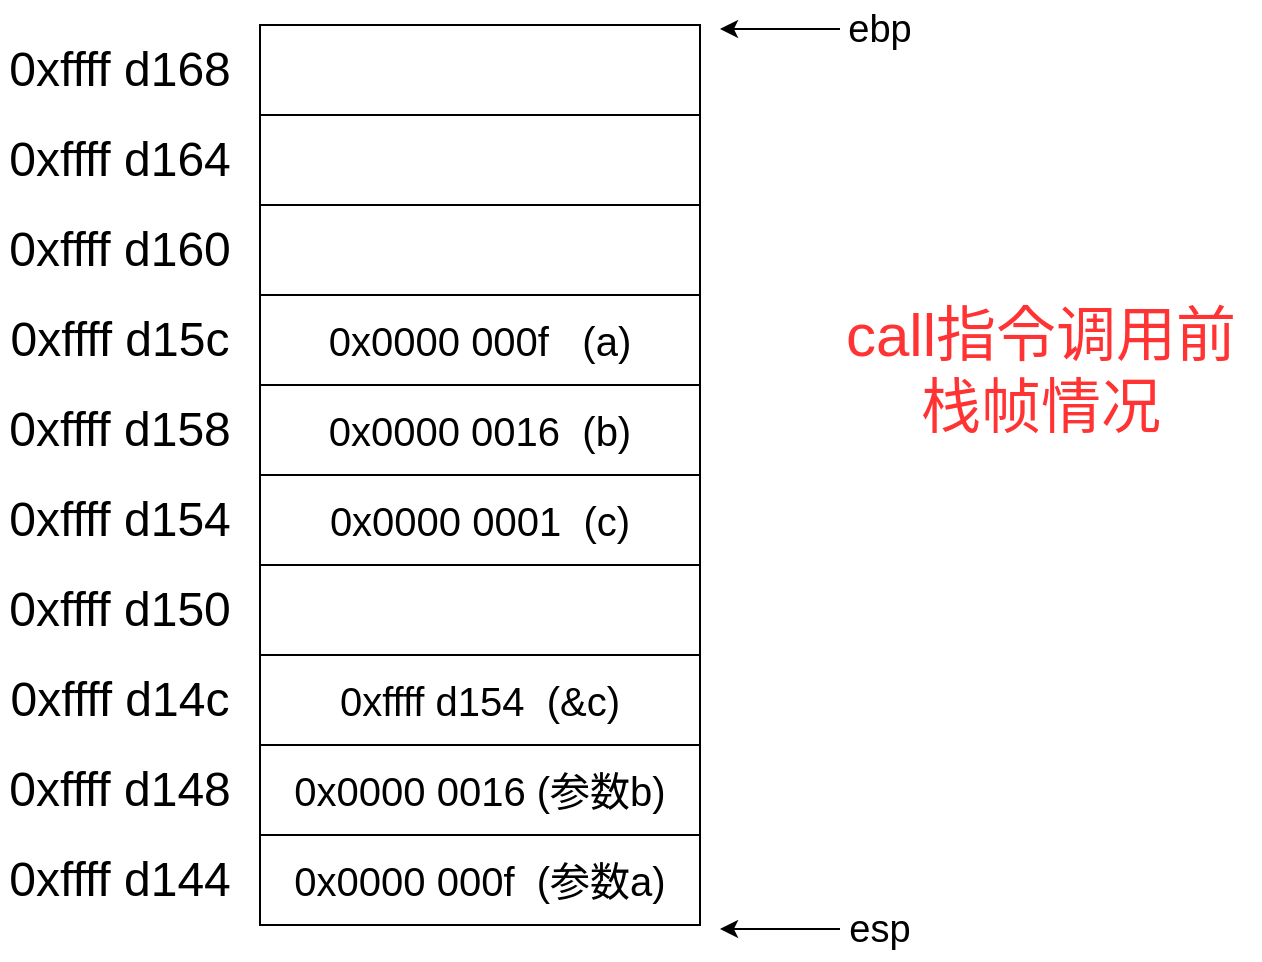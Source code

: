 <mxfile version="21.1.5" type="github" pages="8">
  <diagram name="第 1 页" id="Zl5Wu301qWOwzBmfVY7P">
    <mxGraphModel dx="1194" dy="616" grid="1" gridSize="10" guides="1" tooltips="1" connect="1" arrows="1" fold="1" page="1" pageScale="1" pageWidth="1169" pageHeight="827" math="0" shadow="0">
      <root>
        <mxCell id="0" />
        <mxCell id="1" parent="0" />
        <mxCell id="6XJj5-Wi21MHDDygzTcs-1" value="&lt;font style=&quot;font-size: 24px;&quot;&gt;0xffff d168&lt;/font&gt;" style="text;html=1;strokeColor=none;fillColor=none;align=center;verticalAlign=middle;whiteSpace=wrap;rounded=0;" vertex="1" parent="1">
          <mxGeometry x="70" y="60" width="120" height="30" as="geometry" />
        </mxCell>
        <mxCell id="6XJj5-Wi21MHDDygzTcs-2" value="" style="rounded=0;whiteSpace=wrap;html=1;fontSize=20;" vertex="1" parent="1">
          <mxGeometry x="200" y="52.5" width="220" height="45" as="geometry" />
        </mxCell>
        <mxCell id="6XJj5-Wi21MHDDygzTcs-3" value="&lt;font style=&quot;font-size: 24px;&quot;&gt;0xffff d164&lt;/font&gt;" style="text;html=1;strokeColor=none;fillColor=none;align=center;verticalAlign=middle;whiteSpace=wrap;rounded=0;" vertex="1" parent="1">
          <mxGeometry x="70" y="105" width="120" height="30" as="geometry" />
        </mxCell>
        <mxCell id="6XJj5-Wi21MHDDygzTcs-4" value="" style="rounded=0;whiteSpace=wrap;html=1;fontSize=20;" vertex="1" parent="1">
          <mxGeometry x="200" y="97.5" width="220" height="45" as="geometry" />
        </mxCell>
        <mxCell id="6XJj5-Wi21MHDDygzTcs-7" value="&lt;font style=&quot;font-size: 24px;&quot;&gt;0xffff d160&lt;/font&gt;" style="text;html=1;strokeColor=none;fillColor=none;align=center;verticalAlign=middle;whiteSpace=wrap;rounded=0;" vertex="1" parent="1">
          <mxGeometry x="70" y="150" width="120" height="30" as="geometry" />
        </mxCell>
        <mxCell id="6XJj5-Wi21MHDDygzTcs-8" value="" style="rounded=0;whiteSpace=wrap;html=1;fontSize=20;" vertex="1" parent="1">
          <mxGeometry x="200" y="142.5" width="220" height="45" as="geometry" />
        </mxCell>
        <mxCell id="6XJj5-Wi21MHDDygzTcs-9" value="&lt;font style=&quot;font-size: 24px;&quot;&gt;0xffff d15c&lt;/font&gt;" style="text;html=1;strokeColor=none;fillColor=none;align=center;verticalAlign=middle;whiteSpace=wrap;rounded=0;" vertex="1" parent="1">
          <mxGeometry x="70" y="195" width="120" height="30" as="geometry" />
        </mxCell>
        <mxCell id="6XJj5-Wi21MHDDygzTcs-10" value="0x0000 000f&amp;nbsp; &amp;nbsp;(a)" style="rounded=0;whiteSpace=wrap;html=1;fontSize=20;" vertex="1" parent="1">
          <mxGeometry x="200" y="187.5" width="220" height="45" as="geometry" />
        </mxCell>
        <mxCell id="6XJj5-Wi21MHDDygzTcs-11" value="&lt;font style=&quot;font-size: 24px;&quot;&gt;0xffff d158&lt;/font&gt;" style="text;html=1;strokeColor=none;fillColor=none;align=center;verticalAlign=middle;whiteSpace=wrap;rounded=0;" vertex="1" parent="1">
          <mxGeometry x="70" y="240" width="120" height="30" as="geometry" />
        </mxCell>
        <mxCell id="6XJj5-Wi21MHDDygzTcs-12" value="0x0000 0016&amp;nbsp; (b)" style="rounded=0;whiteSpace=wrap;html=1;fontSize=20;" vertex="1" parent="1">
          <mxGeometry x="200" y="232.5" width="220" height="45" as="geometry" />
        </mxCell>
        <mxCell id="6XJj5-Wi21MHDDygzTcs-13" value="&lt;font style=&quot;font-size: 24px;&quot;&gt;0xffff d154&lt;/font&gt;" style="text;html=1;strokeColor=none;fillColor=none;align=center;verticalAlign=middle;whiteSpace=wrap;rounded=0;" vertex="1" parent="1">
          <mxGeometry x="70" y="285" width="120" height="30" as="geometry" />
        </mxCell>
        <mxCell id="6XJj5-Wi21MHDDygzTcs-14" value="0x0000 0001&amp;nbsp; (c)" style="rounded=0;whiteSpace=wrap;html=1;fontSize=20;" vertex="1" parent="1">
          <mxGeometry x="200" y="277.5" width="220" height="45" as="geometry" />
        </mxCell>
        <mxCell id="6XJj5-Wi21MHDDygzTcs-15" value="&lt;font style=&quot;font-size: 24px;&quot;&gt;0xffff d150&lt;/font&gt;" style="text;html=1;strokeColor=none;fillColor=none;align=center;verticalAlign=middle;whiteSpace=wrap;rounded=0;" vertex="1" parent="1">
          <mxGeometry x="70" y="330" width="120" height="30" as="geometry" />
        </mxCell>
        <mxCell id="6XJj5-Wi21MHDDygzTcs-16" value="" style="rounded=0;whiteSpace=wrap;html=1;fontSize=20;" vertex="1" parent="1">
          <mxGeometry x="200" y="322.5" width="220" height="45" as="geometry" />
        </mxCell>
        <mxCell id="6XJj5-Wi21MHDDygzTcs-17" value="&lt;font style=&quot;font-size: 24px;&quot;&gt;0xffff d14c&lt;/font&gt;" style="text;html=1;strokeColor=none;fillColor=none;align=center;verticalAlign=middle;whiteSpace=wrap;rounded=0;" vertex="1" parent="1">
          <mxGeometry x="70" y="375" width="120" height="30" as="geometry" />
        </mxCell>
        <mxCell id="6XJj5-Wi21MHDDygzTcs-18" value="0xffff d154&amp;nbsp; (&amp;amp;c)" style="rounded=0;whiteSpace=wrap;html=1;fontSize=20;" vertex="1" parent="1">
          <mxGeometry x="200" y="367.5" width="220" height="45" as="geometry" />
        </mxCell>
        <mxCell id="6XJj5-Wi21MHDDygzTcs-19" value="&lt;font style=&quot;font-size: 24px;&quot;&gt;0xffff d148&lt;/font&gt;" style="text;html=1;strokeColor=none;fillColor=none;align=center;verticalAlign=middle;whiteSpace=wrap;rounded=0;" vertex="1" parent="1">
          <mxGeometry x="70" y="420" width="120" height="30" as="geometry" />
        </mxCell>
        <mxCell id="6XJj5-Wi21MHDDygzTcs-20" value="0x0000 0016 (参数b)" style="rounded=0;whiteSpace=wrap;html=1;fontSize=20;" vertex="1" parent="1">
          <mxGeometry x="200" y="412.5" width="220" height="45" as="geometry" />
        </mxCell>
        <mxCell id="6XJj5-Wi21MHDDygzTcs-21" value="&lt;font style=&quot;font-size: 24px;&quot;&gt;0xffff d144&lt;/font&gt;" style="text;html=1;strokeColor=none;fillColor=none;align=center;verticalAlign=middle;whiteSpace=wrap;rounded=0;" vertex="1" parent="1">
          <mxGeometry x="70" y="465" width="120" height="30" as="geometry" />
        </mxCell>
        <mxCell id="6XJj5-Wi21MHDDygzTcs-22" value="0x0000 000f&amp;nbsp; (参数a)" style="rounded=0;whiteSpace=wrap;html=1;fontSize=20;" vertex="1" parent="1">
          <mxGeometry x="200" y="457.5" width="220" height="45" as="geometry" />
        </mxCell>
        <mxCell id="6XJj5-Wi21MHDDygzTcs-23" value="&lt;font style=&quot;font-size: 19px;&quot;&gt;ebp&lt;/font&gt;" style="text;html=1;strokeColor=none;fillColor=none;align=center;verticalAlign=middle;whiteSpace=wrap;rounded=0;fontSize=19;fontStyle=0" vertex="1" parent="1">
          <mxGeometry x="470" y="40" width="80" height="30" as="geometry" />
        </mxCell>
        <mxCell id="6XJj5-Wi21MHDDygzTcs-28" value="" style="endArrow=classic;html=1;rounded=0;fontStyle=0;fontSize=19;" edge="1" parent="1">
          <mxGeometry width="50" height="50" relative="1" as="geometry">
            <mxPoint x="490" y="54.5" as="sourcePoint" />
            <mxPoint x="430" y="54.5" as="targetPoint" />
          </mxGeometry>
        </mxCell>
        <mxCell id="6XJj5-Wi21MHDDygzTcs-29" value="&lt;font style=&quot;font-size: 19px;&quot;&gt;esp&lt;/font&gt;" style="text;html=1;strokeColor=none;fillColor=none;align=center;verticalAlign=middle;whiteSpace=wrap;rounded=0;fontSize=19;fontStyle=0" vertex="1" parent="1">
          <mxGeometry x="470" y="490" width="80" height="30" as="geometry" />
        </mxCell>
        <mxCell id="6XJj5-Wi21MHDDygzTcs-30" value="" style="endArrow=classic;html=1;rounded=0;fontStyle=0;fontSize=19;" edge="1" parent="1">
          <mxGeometry width="50" height="50" relative="1" as="geometry">
            <mxPoint x="490" y="504.5" as="sourcePoint" />
            <mxPoint x="430" y="504.5" as="targetPoint" />
          </mxGeometry>
        </mxCell>
        <mxCell id="6XJj5-Wi21MHDDygzTcs-31" value="&lt;font color=&quot;#ff3333&quot; style=&quot;font-size: 30px;&quot;&gt;call指令调用前&lt;br&gt;栈帧情况&lt;/font&gt;" style="text;html=1;align=center;verticalAlign=middle;resizable=0;points=[];autosize=1;strokeColor=none;fillColor=none;" vertex="1" parent="1">
          <mxGeometry x="480" y="180" width="220" height="90" as="geometry" />
        </mxCell>
      </root>
    </mxGraphModel>
  </diagram>
  <diagram id="XT9gPdula6whyxVTGCj4" name="第 2 页">
    <mxGraphModel dx="1194" dy="616" grid="1" gridSize="10" guides="1" tooltips="1" connect="1" arrows="1" fold="1" page="1" pageScale="1" pageWidth="1169" pageHeight="827" math="0" shadow="0">
      <root>
        <mxCell id="0" />
        <mxCell id="1" parent="0" />
        <mxCell id="gV64gNyyZ7K0DNhy5Mqw-1" value="&lt;font style=&quot;font-size: 24px;&quot;&gt;0xffff d168&lt;/font&gt;" style="text;html=1;strokeColor=none;fillColor=none;align=center;verticalAlign=middle;whiteSpace=wrap;rounded=0;" vertex="1" parent="1">
          <mxGeometry x="70" y="60" width="120" height="30" as="geometry" />
        </mxCell>
        <mxCell id="gV64gNyyZ7K0DNhy5Mqw-2" value="" style="rounded=0;whiteSpace=wrap;html=1;fontSize=20;" vertex="1" parent="1">
          <mxGeometry x="200" y="52.5" width="220" height="45" as="geometry" />
        </mxCell>
        <mxCell id="gV64gNyyZ7K0DNhy5Mqw-3" value="&lt;font style=&quot;font-size: 24px;&quot;&gt;0xffff d164&lt;/font&gt;" style="text;html=1;strokeColor=none;fillColor=none;align=center;verticalAlign=middle;whiteSpace=wrap;rounded=0;" vertex="1" parent="1">
          <mxGeometry x="70" y="105" width="120" height="30" as="geometry" />
        </mxCell>
        <mxCell id="gV64gNyyZ7K0DNhy5Mqw-4" value="" style="rounded=0;whiteSpace=wrap;html=1;fontSize=20;" vertex="1" parent="1">
          <mxGeometry x="200" y="97.5" width="220" height="45" as="geometry" />
        </mxCell>
        <mxCell id="gV64gNyyZ7K0DNhy5Mqw-5" value="&lt;font style=&quot;font-size: 24px;&quot;&gt;0xffff d160&lt;/font&gt;" style="text;html=1;strokeColor=none;fillColor=none;align=center;verticalAlign=middle;whiteSpace=wrap;rounded=0;" vertex="1" parent="1">
          <mxGeometry x="70" y="150" width="120" height="30" as="geometry" />
        </mxCell>
        <mxCell id="gV64gNyyZ7K0DNhy5Mqw-6" value="" style="rounded=0;whiteSpace=wrap;html=1;fontSize=20;" vertex="1" parent="1">
          <mxGeometry x="200" y="142.5" width="220" height="45" as="geometry" />
        </mxCell>
        <mxCell id="gV64gNyyZ7K0DNhy5Mqw-7" value="&lt;font style=&quot;font-size: 24px;&quot;&gt;0xffff d15c&lt;/font&gt;" style="text;html=1;strokeColor=none;fillColor=none;align=center;verticalAlign=middle;whiteSpace=wrap;rounded=0;" vertex="1" parent="1">
          <mxGeometry x="70" y="195" width="120" height="30" as="geometry" />
        </mxCell>
        <mxCell id="gV64gNyyZ7K0DNhy5Mqw-8" value="0x0000 000f&amp;nbsp; &amp;nbsp;(a)" style="rounded=0;whiteSpace=wrap;html=1;fontSize=20;" vertex="1" parent="1">
          <mxGeometry x="200" y="187.5" width="220" height="45" as="geometry" />
        </mxCell>
        <mxCell id="gV64gNyyZ7K0DNhy5Mqw-9" value="&lt;font style=&quot;font-size: 24px;&quot;&gt;0xffff d158&lt;/font&gt;" style="text;html=1;strokeColor=none;fillColor=none;align=center;verticalAlign=middle;whiteSpace=wrap;rounded=0;" vertex="1" parent="1">
          <mxGeometry x="70" y="240" width="120" height="30" as="geometry" />
        </mxCell>
        <mxCell id="gV64gNyyZ7K0DNhy5Mqw-10" value="0x0000 0016&amp;nbsp; (b)" style="rounded=0;whiteSpace=wrap;html=1;fontSize=20;" vertex="1" parent="1">
          <mxGeometry x="200" y="232.5" width="220" height="45" as="geometry" />
        </mxCell>
        <mxCell id="gV64gNyyZ7K0DNhy5Mqw-11" value="&lt;font style=&quot;font-size: 24px;&quot;&gt;0xffff d154&lt;/font&gt;" style="text;html=1;strokeColor=none;fillColor=none;align=center;verticalAlign=middle;whiteSpace=wrap;rounded=0;" vertex="1" parent="1">
          <mxGeometry x="70" y="285" width="120" height="30" as="geometry" />
        </mxCell>
        <mxCell id="gV64gNyyZ7K0DNhy5Mqw-12" value="0x0000 0001&amp;nbsp; (c)" style="rounded=0;whiteSpace=wrap;html=1;fontSize=20;" vertex="1" parent="1">
          <mxGeometry x="200" y="277.5" width="220" height="45" as="geometry" />
        </mxCell>
        <mxCell id="gV64gNyyZ7K0DNhy5Mqw-13" value="&lt;font style=&quot;font-size: 24px;&quot;&gt;0xffff d150&lt;/font&gt;" style="text;html=1;strokeColor=none;fillColor=none;align=center;verticalAlign=middle;whiteSpace=wrap;rounded=0;" vertex="1" parent="1">
          <mxGeometry x="70" y="330" width="120" height="30" as="geometry" />
        </mxCell>
        <mxCell id="gV64gNyyZ7K0DNhy5Mqw-14" value="" style="rounded=0;whiteSpace=wrap;html=1;fontSize=20;" vertex="1" parent="1">
          <mxGeometry x="200" y="322.5" width="220" height="45" as="geometry" />
        </mxCell>
        <mxCell id="gV64gNyyZ7K0DNhy5Mqw-15" value="&lt;font style=&quot;font-size: 24px;&quot;&gt;0xffff d14c&lt;/font&gt;" style="text;html=1;strokeColor=none;fillColor=none;align=center;verticalAlign=middle;whiteSpace=wrap;rounded=0;" vertex="1" parent="1">
          <mxGeometry x="70" y="375" width="120" height="30" as="geometry" />
        </mxCell>
        <mxCell id="gV64gNyyZ7K0DNhy5Mqw-16" value="0xffff d154&amp;nbsp; (&amp;amp;c)" style="rounded=0;whiteSpace=wrap;html=1;fontSize=20;" vertex="1" parent="1">
          <mxGeometry x="200" y="367.5" width="220" height="45" as="geometry" />
        </mxCell>
        <mxCell id="gV64gNyyZ7K0DNhy5Mqw-17" value="&lt;font style=&quot;font-size: 24px;&quot;&gt;0xffff d148&lt;/font&gt;" style="text;html=1;strokeColor=none;fillColor=none;align=center;verticalAlign=middle;whiteSpace=wrap;rounded=0;" vertex="1" parent="1">
          <mxGeometry x="70" y="420" width="120" height="30" as="geometry" />
        </mxCell>
        <mxCell id="gV64gNyyZ7K0DNhy5Mqw-18" value="0x0000 0016 (参数b)" style="rounded=0;whiteSpace=wrap;html=1;fontSize=20;" vertex="1" parent="1">
          <mxGeometry x="200" y="412.5" width="220" height="45" as="geometry" />
        </mxCell>
        <mxCell id="gV64gNyyZ7K0DNhy5Mqw-19" value="&lt;font style=&quot;font-size: 24px;&quot;&gt;0xffff d144&lt;/font&gt;" style="text;html=1;strokeColor=none;fillColor=none;align=center;verticalAlign=middle;whiteSpace=wrap;rounded=0;" vertex="1" parent="1">
          <mxGeometry x="70" y="465" width="120" height="30" as="geometry" />
        </mxCell>
        <mxCell id="gV64gNyyZ7K0DNhy5Mqw-20" value="0x0000 000f&amp;nbsp; (参数a)" style="rounded=0;whiteSpace=wrap;html=1;fontSize=20;" vertex="1" parent="1">
          <mxGeometry x="200" y="457.5" width="220" height="45" as="geometry" />
        </mxCell>
        <mxCell id="gV64gNyyZ7K0DNhy5Mqw-21" value="&lt;font style=&quot;font-size: 19px;&quot;&gt;ebp&lt;/font&gt;" style="text;html=1;strokeColor=none;fillColor=none;align=center;verticalAlign=middle;whiteSpace=wrap;rounded=0;fontSize=19;fontStyle=0" vertex="1" parent="1">
          <mxGeometry x="470" y="40" width="80" height="30" as="geometry" />
        </mxCell>
        <mxCell id="gV64gNyyZ7K0DNhy5Mqw-22" value="" style="endArrow=classic;html=1;rounded=0;fontStyle=0;fontSize=19;" edge="1" parent="1">
          <mxGeometry width="50" height="50" relative="1" as="geometry">
            <mxPoint x="490" y="54.5" as="sourcePoint" />
            <mxPoint x="430" y="54.5" as="targetPoint" />
          </mxGeometry>
        </mxCell>
        <mxCell id="gV64gNyyZ7K0DNhy5Mqw-25" value="&lt;font color=&quot;#ff3333&quot; style=&quot;font-size: 30px;&quot;&gt;call指令调用后&lt;br&gt;栈帧情况&lt;/font&gt;" style="text;html=1;align=center;verticalAlign=middle;resizable=0;points=[];autosize=1;strokeColor=none;fillColor=none;" vertex="1" parent="1">
          <mxGeometry x="480" y="180" width="220" height="90" as="geometry" />
        </mxCell>
        <mxCell id="-ngrhn_4SCvAkrMFwmrb-26" value="&lt;font style=&quot;font-size: 24px;&quot;&gt;0xffff d140&lt;/font&gt;" style="text;html=1;strokeColor=none;fillColor=none;align=center;verticalAlign=middle;whiteSpace=wrap;rounded=0;" vertex="1" parent="1">
          <mxGeometry x="70" y="510" width="120" height="30" as="geometry" />
        </mxCell>
        <mxCell id="-ngrhn_4SCvAkrMFwmrb-27" value="0x0804 845a&amp;nbsp;" style="rounded=0;whiteSpace=wrap;html=1;fontSize=20;" vertex="1" parent="1">
          <mxGeometry x="200" y="502.5" width="220" height="45" as="geometry" />
        </mxCell>
        <mxCell id="-ngrhn_4SCvAkrMFwmrb-28" value="&lt;font style=&quot;font-size: 19px;&quot;&gt;esp&lt;/font&gt;" style="text;html=1;strokeColor=none;fillColor=none;align=center;verticalAlign=middle;whiteSpace=wrap;rounded=0;fontSize=19;fontStyle=0" vertex="1" parent="1">
          <mxGeometry x="470" y="535" width="80" height="30" as="geometry" />
        </mxCell>
        <mxCell id="-ngrhn_4SCvAkrMFwmrb-29" value="" style="endArrow=classic;html=1;rounded=0;fontStyle=0;fontSize=19;" edge="1" parent="1">
          <mxGeometry width="50" height="50" relative="1" as="geometry">
            <mxPoint x="490" y="549.5" as="sourcePoint" />
            <mxPoint x="430" y="549.5" as="targetPoint" />
          </mxGeometry>
        </mxCell>
        <mxCell id="-ngrhn_4SCvAkrMFwmrb-30" value="" style="endArrow=classic;html=1;rounded=0;" edge="1" parent="1">
          <mxGeometry width="50" height="50" relative="1" as="geometry">
            <mxPoint x="370" y="520" as="sourcePoint" />
            <mxPoint x="520" y="490" as="targetPoint" />
          </mxGeometry>
        </mxCell>
        <mxCell id="-ngrhn_4SCvAkrMFwmrb-31" value="&lt;span style=&quot;color: rgb(0, 0, 0); font-family: Helvetica; font-style: normal; font-variant-ligatures: normal; font-variant-caps: normal; font-weight: 400; letter-spacing: normal; orphans: 2; text-align: center; text-indent: 0px; text-transform: none; widows: 2; word-spacing: 0px; -webkit-text-stroke-width: 0px; background-color: rgb(251, 251, 251); text-decoration-thickness: initial; text-decoration-style: initial; text-decoration-color: initial; float: none; display: inline !important;&quot;&gt;&lt;font style=&quot;font-size: 17px;&quot;&gt;(call指令的下一条指令的地址)&lt;/font&gt;&lt;/span&gt;" style="text;whiteSpace=wrap;html=1;" vertex="1" parent="1">
          <mxGeometry x="520" y="470" width="240" height="50" as="geometry" />
        </mxCell>
      </root>
    </mxGraphModel>
  </diagram>
  <diagram id="8wsoJEi_VDCVFhZ1CtoD" name="第 3 页">
    <mxGraphModel dx="1194" dy="616" grid="1" gridSize="10" guides="1" tooltips="1" connect="1" arrows="1" fold="1" page="1" pageScale="1" pageWidth="1169" pageHeight="827" math="0" shadow="0">
      <root>
        <mxCell id="0" />
        <mxCell id="1" parent="0" />
        <mxCell id="NlC0LEZhg0LC94R3OD5g-1" value="&lt;font style=&quot;font-size: 24px;&quot;&gt;0xffff d168&lt;/font&gt;" style="text;html=1;strokeColor=none;fillColor=none;align=center;verticalAlign=middle;whiteSpace=wrap;rounded=0;" vertex="1" parent="1">
          <mxGeometry x="70" y="60" width="120" height="30" as="geometry" />
        </mxCell>
        <mxCell id="NlC0LEZhg0LC94R3OD5g-2" value="" style="rounded=0;whiteSpace=wrap;html=1;fontSize=20;" vertex="1" parent="1">
          <mxGeometry x="200" y="52.5" width="220" height="45" as="geometry" />
        </mxCell>
        <mxCell id="NlC0LEZhg0LC94R3OD5g-3" value="&lt;font style=&quot;font-size: 24px;&quot;&gt;0xffff d164&lt;/font&gt;" style="text;html=1;strokeColor=none;fillColor=none;align=center;verticalAlign=middle;whiteSpace=wrap;rounded=0;" vertex="1" parent="1">
          <mxGeometry x="70" y="105" width="120" height="30" as="geometry" />
        </mxCell>
        <mxCell id="NlC0LEZhg0LC94R3OD5g-4" value="" style="rounded=0;whiteSpace=wrap;html=1;fontSize=20;" vertex="1" parent="1">
          <mxGeometry x="200" y="97.5" width="220" height="45" as="geometry" />
        </mxCell>
        <mxCell id="NlC0LEZhg0LC94R3OD5g-5" value="&lt;font style=&quot;font-size: 24px;&quot;&gt;0xffff d160&lt;/font&gt;" style="text;html=1;strokeColor=none;fillColor=none;align=center;verticalAlign=middle;whiteSpace=wrap;rounded=0;" vertex="1" parent="1">
          <mxGeometry x="70" y="150" width="120" height="30" as="geometry" />
        </mxCell>
        <mxCell id="NlC0LEZhg0LC94R3OD5g-6" value="" style="rounded=0;whiteSpace=wrap;html=1;fontSize=20;" vertex="1" parent="1">
          <mxGeometry x="200" y="142.5" width="220" height="45" as="geometry" />
        </mxCell>
        <mxCell id="NlC0LEZhg0LC94R3OD5g-7" value="&lt;font style=&quot;font-size: 24px;&quot;&gt;0xffff d15c&lt;/font&gt;" style="text;html=1;strokeColor=none;fillColor=none;align=center;verticalAlign=middle;whiteSpace=wrap;rounded=0;" vertex="1" parent="1">
          <mxGeometry x="70" y="195" width="120" height="30" as="geometry" />
        </mxCell>
        <mxCell id="NlC0LEZhg0LC94R3OD5g-8" value="0x0000 000f&amp;nbsp; &amp;nbsp;(a)" style="rounded=0;whiteSpace=wrap;html=1;fontSize=20;" vertex="1" parent="1">
          <mxGeometry x="200" y="187.5" width="220" height="45" as="geometry" />
        </mxCell>
        <mxCell id="NlC0LEZhg0LC94R3OD5g-9" value="&lt;font style=&quot;font-size: 24px;&quot;&gt;0xffff d158&lt;/font&gt;" style="text;html=1;strokeColor=none;fillColor=none;align=center;verticalAlign=middle;whiteSpace=wrap;rounded=0;" vertex="1" parent="1">
          <mxGeometry x="70" y="240" width="120" height="30" as="geometry" />
        </mxCell>
        <mxCell id="NlC0LEZhg0LC94R3OD5g-10" value="0x0000 0016&amp;nbsp; (b)" style="rounded=0;whiteSpace=wrap;html=1;fontSize=20;" vertex="1" parent="1">
          <mxGeometry x="200" y="232.5" width="220" height="45" as="geometry" />
        </mxCell>
        <mxCell id="NlC0LEZhg0LC94R3OD5g-11" value="&lt;font style=&quot;font-size: 24px;&quot;&gt;0xffff d154&lt;/font&gt;" style="text;html=1;strokeColor=none;fillColor=none;align=center;verticalAlign=middle;whiteSpace=wrap;rounded=0;" vertex="1" parent="1">
          <mxGeometry x="70" y="285" width="120" height="30" as="geometry" />
        </mxCell>
        <mxCell id="NlC0LEZhg0LC94R3OD5g-12" value="0x0000 0025&amp;nbsp; (c)" style="rounded=0;whiteSpace=wrap;html=1;fontSize=20;" vertex="1" parent="1">
          <mxGeometry x="200" y="277.5" width="220" height="45" as="geometry" />
        </mxCell>
        <mxCell id="NlC0LEZhg0LC94R3OD5g-13" value="&lt;font style=&quot;font-size: 24px;&quot;&gt;0xffff d150&lt;/font&gt;" style="text;html=1;strokeColor=none;fillColor=none;align=center;verticalAlign=middle;whiteSpace=wrap;rounded=0;" vertex="1" parent="1">
          <mxGeometry x="70" y="330" width="120" height="30" as="geometry" />
        </mxCell>
        <mxCell id="NlC0LEZhg0LC94R3OD5g-14" value="" style="rounded=0;whiteSpace=wrap;html=1;fontSize=20;" vertex="1" parent="1">
          <mxGeometry x="200" y="322.5" width="220" height="45" as="geometry" />
        </mxCell>
        <mxCell id="NlC0LEZhg0LC94R3OD5g-15" value="&lt;font style=&quot;font-size: 24px;&quot;&gt;0xffff d14c&lt;/font&gt;" style="text;html=1;strokeColor=none;fillColor=none;align=center;verticalAlign=middle;whiteSpace=wrap;rounded=0;" vertex="1" parent="1">
          <mxGeometry x="70" y="375" width="120" height="30" as="geometry" />
        </mxCell>
        <mxCell id="NlC0LEZhg0LC94R3OD5g-16" value="0xffff d154&amp;nbsp; (&amp;amp;c)" style="rounded=0;whiteSpace=wrap;html=1;fontSize=20;" vertex="1" parent="1">
          <mxGeometry x="200" y="367.5" width="220" height="45" as="geometry" />
        </mxCell>
        <mxCell id="NlC0LEZhg0LC94R3OD5g-17" value="&lt;font style=&quot;font-size: 24px;&quot;&gt;0xffff d148&lt;/font&gt;" style="text;html=1;strokeColor=none;fillColor=none;align=center;verticalAlign=middle;whiteSpace=wrap;rounded=0;" vertex="1" parent="1">
          <mxGeometry x="70" y="420" width="120" height="30" as="geometry" />
        </mxCell>
        <mxCell id="NlC0LEZhg0LC94R3OD5g-18" value="0x0000 0016 (参数b)" style="rounded=0;whiteSpace=wrap;html=1;fontSize=20;" vertex="1" parent="1">
          <mxGeometry x="200" y="412.5" width="220" height="45" as="geometry" />
        </mxCell>
        <mxCell id="NlC0LEZhg0LC94R3OD5g-19" value="&lt;font style=&quot;font-size: 24px;&quot;&gt;0xffff d144&lt;/font&gt;" style="text;html=1;strokeColor=none;fillColor=none;align=center;verticalAlign=middle;whiteSpace=wrap;rounded=0;" vertex="1" parent="1">
          <mxGeometry x="70" y="465" width="120" height="30" as="geometry" />
        </mxCell>
        <mxCell id="NlC0LEZhg0LC94R3OD5g-20" value="0x0000 000f&amp;nbsp; (参数a)" style="rounded=0;whiteSpace=wrap;html=1;fontSize=20;" vertex="1" parent="1">
          <mxGeometry x="200" y="457.5" width="220" height="45" as="geometry" />
        </mxCell>
        <mxCell id="NlC0LEZhg0LC94R3OD5g-21" value="&lt;font style=&quot;font-size: 19px;&quot;&gt;ebp&lt;/font&gt;" style="text;html=1;strokeColor=none;fillColor=none;align=center;verticalAlign=middle;whiteSpace=wrap;rounded=0;fontSize=19;fontStyle=0" vertex="1" parent="1">
          <mxGeometry x="590" y="580" width="80" height="30" as="geometry" />
        </mxCell>
        <mxCell id="NlC0LEZhg0LC94R3OD5g-22" value="" style="endArrow=classic;html=1;rounded=0;fontStyle=0;fontSize=19;" edge="1" parent="1">
          <mxGeometry width="50" height="50" relative="1" as="geometry">
            <mxPoint x="610" y="594.5" as="sourcePoint" />
            <mxPoint x="550" y="594.5" as="targetPoint" />
          </mxGeometry>
        </mxCell>
        <mxCell id="NlC0LEZhg0LC94R3OD5g-23" value="&lt;font color=&quot;#ff3333&quot; style=&quot;font-size: 30px;&quot;&gt;leave指令调用前&lt;br&gt;栈帧情况&lt;/font&gt;" style="text;html=1;align=center;verticalAlign=middle;resizable=0;points=[];autosize=1;strokeColor=none;fillColor=none;" vertex="1" parent="1">
          <mxGeometry x="440" y="45" width="250" height="90" as="geometry" />
        </mxCell>
        <mxCell id="NlC0LEZhg0LC94R3OD5g-24" value="&lt;font style=&quot;font-size: 24px;&quot;&gt;0xffff d140&lt;/font&gt;" style="text;html=1;strokeColor=none;fillColor=none;align=center;verticalAlign=middle;whiteSpace=wrap;rounded=0;" vertex="1" parent="1">
          <mxGeometry x="70" y="510" width="120" height="30" as="geometry" />
        </mxCell>
        <mxCell id="NlC0LEZhg0LC94R3OD5g-25" value="0x0804 845a&amp;nbsp;" style="rounded=0;whiteSpace=wrap;html=1;fontSize=20;" vertex="1" parent="1">
          <mxGeometry x="200" y="502.5" width="220" height="45" as="geometry" />
        </mxCell>
        <mxCell id="NlC0LEZhg0LC94R3OD5g-26" value="&lt;font style=&quot;font-size: 19px;&quot;&gt;esp&lt;/font&gt;" style="text;html=1;strokeColor=none;fillColor=none;align=center;verticalAlign=middle;whiteSpace=wrap;rounded=0;fontSize=19;fontStyle=0" vertex="1" parent="1">
          <mxGeometry x="470" y="580" width="80" height="30" as="geometry" />
        </mxCell>
        <mxCell id="NlC0LEZhg0LC94R3OD5g-27" value="" style="endArrow=classic;html=1;rounded=0;fontStyle=0;fontSize=19;" edge="1" parent="1">
          <mxGeometry width="50" height="50" relative="1" as="geometry">
            <mxPoint x="490" y="594.5" as="sourcePoint" />
            <mxPoint x="430" y="594.5" as="targetPoint" />
          </mxGeometry>
        </mxCell>
        <mxCell id="NlC0LEZhg0LC94R3OD5g-28" value="" style="endArrow=classic;html=1;rounded=0;" edge="1" parent="1">
          <mxGeometry width="50" height="50" relative="1" as="geometry">
            <mxPoint x="370" y="520" as="sourcePoint" />
            <mxPoint x="520" y="490" as="targetPoint" />
          </mxGeometry>
        </mxCell>
        <mxCell id="NlC0LEZhg0LC94R3OD5g-29" value="&lt;span style=&quot;color: rgb(0, 0, 0); font-family: Helvetica; font-style: normal; font-variant-ligatures: normal; font-variant-caps: normal; font-weight: 400; letter-spacing: normal; orphans: 2; text-align: center; text-indent: 0px; text-transform: none; widows: 2; word-spacing: 0px; -webkit-text-stroke-width: 0px; background-color: rgb(251, 251, 251); text-decoration-thickness: initial; text-decoration-style: initial; text-decoration-color: initial; float: none; display: inline !important;&quot;&gt;&lt;font style=&quot;font-size: 17px;&quot;&gt;(call指令的下一条指令的地址)&lt;/font&gt;&lt;/span&gt;" style="text;whiteSpace=wrap;html=1;" vertex="1" parent="1">
          <mxGeometry x="520" y="470" width="240" height="50" as="geometry" />
        </mxCell>
        <mxCell id="NlC0LEZhg0LC94R3OD5g-30" value="&lt;font style=&quot;font-size: 24px;&quot;&gt;0xffff d13c&lt;/font&gt;" style="text;html=1;strokeColor=none;fillColor=none;align=center;verticalAlign=middle;whiteSpace=wrap;rounded=0;" vertex="1" parent="1">
          <mxGeometry x="70" y="555" width="120" height="30" as="geometry" />
        </mxCell>
        <mxCell id="NlC0LEZhg0LC94R3OD5g-31" value="0xffff d168 (原ebp)" style="rounded=0;whiteSpace=wrap;html=1;fontSize=20;" vertex="1" parent="1">
          <mxGeometry x="200" y="547.5" width="220" height="45" as="geometry" />
        </mxCell>
        <mxCell id="NlC0LEZhg0LC94R3OD5g-32" value="" style="endArrow=classic;html=1;rounded=0;" edge="1" parent="1">
          <mxGeometry width="50" height="50" relative="1" as="geometry">
            <mxPoint x="400" y="307.5" as="sourcePoint" />
            <mxPoint x="550" y="310" as="targetPoint" />
          </mxGeometry>
        </mxCell>
        <mxCell id="NlC0LEZhg0LC94R3OD5g-33" value="&lt;div style=&quot;text-align: center;&quot;&gt;&lt;span style=&quot;background-color: initial; font-size: 17px;&quot;&gt;add函数计算出了结果并通过指针修改了c的值&lt;/span&gt;&lt;/div&gt;" style="text;whiteSpace=wrap;html=1;" vertex="1" parent="1">
          <mxGeometry x="550" y="290" width="240" height="50" as="geometry" />
        </mxCell>
        <mxCell id="5hVuVDhh7jj6hKGbsdJr-2" value="&lt;font style=&quot;font-size: 21px;&quot; color=&quot;#ff3333&quot;&gt;&lt;span style=&quot;&quot;&gt;注：此例中我们在汇编中是没有leave指令的。&lt;br&gt;&lt;div style=&quot;&quot;&gt;&lt;span style=&quot;background-color: initial;&quot;&gt;因为在add()函数中我们没有创建临时变量，ebp与esp始&lt;/span&gt;&lt;/div&gt;&lt;div style=&quot;&quot;&gt;&lt;span style=&quot;background-color: initial;&quot;&gt;终指向同一位置，而leave相当于mov esp ebp 与 pop ebp&lt;/span&gt;&lt;/div&gt;&lt;div style=&quot;&quot;&gt;此时前一句并不需要，所以此处汇编中我们只会观察到pop ebp&lt;/div&gt;&lt;div style=&quot;&quot;&gt;故leave指令执行前即为pop指令执行前&lt;/div&gt;&lt;div style=&quot;&quot;&gt;&lt;br&gt;&lt;/div&gt;&lt;/span&gt;&lt;/font&gt;" style="text;html=1;align=left;verticalAlign=middle;resizable=0;points=[];autosize=1;strokeColor=none;fillColor=none;" vertex="1" parent="1">
          <mxGeometry x="450" y="125" width="600" height="160" as="geometry" />
        </mxCell>
      </root>
    </mxGraphModel>
  </diagram>
  <diagram id="aCMyuBRy8DNpGXbMRGJ4" name="第 4 页">
    <mxGraphModel dx="1194" dy="616" grid="1" gridSize="10" guides="1" tooltips="1" connect="1" arrows="1" fold="1" page="1" pageScale="1" pageWidth="1169" pageHeight="827" math="0" shadow="0">
      <root>
        <mxCell id="0" />
        <mxCell id="1" parent="0" />
        <mxCell id="emL-8IncbdVAabpkedDS-1" value="&lt;font style=&quot;font-size: 24px;&quot;&gt;0xffff d168&lt;/font&gt;" style="text;html=1;strokeColor=none;fillColor=none;align=center;verticalAlign=middle;whiteSpace=wrap;rounded=0;" vertex="1" parent="1">
          <mxGeometry x="70" y="60" width="120" height="30" as="geometry" />
        </mxCell>
        <mxCell id="emL-8IncbdVAabpkedDS-2" value="" style="rounded=0;whiteSpace=wrap;html=1;fontSize=20;" vertex="1" parent="1">
          <mxGeometry x="200" y="52.5" width="220" height="45" as="geometry" />
        </mxCell>
        <mxCell id="emL-8IncbdVAabpkedDS-3" value="&lt;font style=&quot;font-size: 24px;&quot;&gt;0xffff d164&lt;/font&gt;" style="text;html=1;strokeColor=none;fillColor=none;align=center;verticalAlign=middle;whiteSpace=wrap;rounded=0;" vertex="1" parent="1">
          <mxGeometry x="70" y="105" width="120" height="30" as="geometry" />
        </mxCell>
        <mxCell id="emL-8IncbdVAabpkedDS-4" value="" style="rounded=0;whiteSpace=wrap;html=1;fontSize=20;" vertex="1" parent="1">
          <mxGeometry x="200" y="97.5" width="220" height="45" as="geometry" />
        </mxCell>
        <mxCell id="emL-8IncbdVAabpkedDS-5" value="&lt;font style=&quot;font-size: 24px;&quot;&gt;0xffff d160&lt;/font&gt;" style="text;html=1;strokeColor=none;fillColor=none;align=center;verticalAlign=middle;whiteSpace=wrap;rounded=0;" vertex="1" parent="1">
          <mxGeometry x="70" y="150" width="120" height="30" as="geometry" />
        </mxCell>
        <mxCell id="emL-8IncbdVAabpkedDS-6" value="" style="rounded=0;whiteSpace=wrap;html=1;fontSize=20;" vertex="1" parent="1">
          <mxGeometry x="200" y="142.5" width="220" height="45" as="geometry" />
        </mxCell>
        <mxCell id="emL-8IncbdVAabpkedDS-7" value="&lt;font style=&quot;font-size: 24px;&quot;&gt;0xffff d15c&lt;/font&gt;" style="text;html=1;strokeColor=none;fillColor=none;align=center;verticalAlign=middle;whiteSpace=wrap;rounded=0;" vertex="1" parent="1">
          <mxGeometry x="70" y="195" width="120" height="30" as="geometry" />
        </mxCell>
        <mxCell id="emL-8IncbdVAabpkedDS-8" value="0x0000 000f&amp;nbsp; &amp;nbsp;(a)" style="rounded=0;whiteSpace=wrap;html=1;fontSize=20;" vertex="1" parent="1">
          <mxGeometry x="200" y="187.5" width="220" height="45" as="geometry" />
        </mxCell>
        <mxCell id="emL-8IncbdVAabpkedDS-9" value="&lt;font style=&quot;font-size: 24px;&quot;&gt;0xffff d158&lt;/font&gt;" style="text;html=1;strokeColor=none;fillColor=none;align=center;verticalAlign=middle;whiteSpace=wrap;rounded=0;" vertex="1" parent="1">
          <mxGeometry x="70" y="240" width="120" height="30" as="geometry" />
        </mxCell>
        <mxCell id="emL-8IncbdVAabpkedDS-10" value="0x0000 0016&amp;nbsp; (b)" style="rounded=0;whiteSpace=wrap;html=1;fontSize=20;" vertex="1" parent="1">
          <mxGeometry x="200" y="232.5" width="220" height="45" as="geometry" />
        </mxCell>
        <mxCell id="emL-8IncbdVAabpkedDS-11" value="&lt;font style=&quot;font-size: 24px;&quot;&gt;0xffff d154&lt;/font&gt;" style="text;html=1;strokeColor=none;fillColor=none;align=center;verticalAlign=middle;whiteSpace=wrap;rounded=0;" vertex="1" parent="1">
          <mxGeometry x="70" y="285" width="120" height="30" as="geometry" />
        </mxCell>
        <mxCell id="emL-8IncbdVAabpkedDS-12" value="0x0000 0025&amp;nbsp; (c)" style="rounded=0;whiteSpace=wrap;html=1;fontSize=20;" vertex="1" parent="1">
          <mxGeometry x="200" y="277.5" width="220" height="45" as="geometry" />
        </mxCell>
        <mxCell id="emL-8IncbdVAabpkedDS-13" value="&lt;font style=&quot;font-size: 24px;&quot;&gt;0xffff d150&lt;/font&gt;" style="text;html=1;strokeColor=none;fillColor=none;align=center;verticalAlign=middle;whiteSpace=wrap;rounded=0;" vertex="1" parent="1">
          <mxGeometry x="70" y="330" width="120" height="30" as="geometry" />
        </mxCell>
        <mxCell id="emL-8IncbdVAabpkedDS-14" value="" style="rounded=0;whiteSpace=wrap;html=1;fontSize=20;" vertex="1" parent="1">
          <mxGeometry x="200" y="322.5" width="220" height="45" as="geometry" />
        </mxCell>
        <mxCell id="emL-8IncbdVAabpkedDS-15" value="&lt;font style=&quot;font-size: 24px;&quot;&gt;0xffff d14c&lt;/font&gt;" style="text;html=1;strokeColor=none;fillColor=none;align=center;verticalAlign=middle;whiteSpace=wrap;rounded=0;" vertex="1" parent="1">
          <mxGeometry x="70" y="375" width="120" height="30" as="geometry" />
        </mxCell>
        <mxCell id="emL-8IncbdVAabpkedDS-16" value="0xffff d154&amp;nbsp; (&amp;amp;c)" style="rounded=0;whiteSpace=wrap;html=1;fontSize=20;" vertex="1" parent="1">
          <mxGeometry x="200" y="367.5" width="220" height="45" as="geometry" />
        </mxCell>
        <mxCell id="emL-8IncbdVAabpkedDS-17" value="&lt;font style=&quot;font-size: 24px;&quot;&gt;0xffff d148&lt;/font&gt;" style="text;html=1;strokeColor=none;fillColor=none;align=center;verticalAlign=middle;whiteSpace=wrap;rounded=0;" vertex="1" parent="1">
          <mxGeometry x="70" y="420" width="120" height="30" as="geometry" />
        </mxCell>
        <mxCell id="emL-8IncbdVAabpkedDS-18" value="0x0000 0016 (参数b)" style="rounded=0;whiteSpace=wrap;html=1;fontSize=20;" vertex="1" parent="1">
          <mxGeometry x="200" y="412.5" width="220" height="45" as="geometry" />
        </mxCell>
        <mxCell id="emL-8IncbdVAabpkedDS-19" value="&lt;font style=&quot;font-size: 24px;&quot;&gt;0xffff d144&lt;/font&gt;" style="text;html=1;strokeColor=none;fillColor=none;align=center;verticalAlign=middle;whiteSpace=wrap;rounded=0;" vertex="1" parent="1">
          <mxGeometry x="70" y="465" width="120" height="30" as="geometry" />
        </mxCell>
        <mxCell id="emL-8IncbdVAabpkedDS-20" value="0x0000 000f&amp;nbsp; (参数a)" style="rounded=0;whiteSpace=wrap;html=1;fontSize=20;" vertex="1" parent="1">
          <mxGeometry x="200" y="457.5" width="220" height="45" as="geometry" />
        </mxCell>
        <mxCell id="emL-8IncbdVAabpkedDS-21" value="&lt;font style=&quot;font-size: 19px;&quot;&gt;ebp&lt;/font&gt;" style="text;html=1;strokeColor=none;fillColor=none;align=center;verticalAlign=middle;whiteSpace=wrap;rounded=0;fontSize=19;fontStyle=0" vertex="1" parent="1">
          <mxGeometry x="470" y="40" width="80" height="30" as="geometry" />
        </mxCell>
        <mxCell id="emL-8IncbdVAabpkedDS-22" value="" style="endArrow=classic;html=1;rounded=0;fontStyle=0;fontSize=19;" edge="1" parent="1">
          <mxGeometry width="50" height="50" relative="1" as="geometry">
            <mxPoint x="490" y="54.5" as="sourcePoint" />
            <mxPoint x="430" y="54.5" as="targetPoint" />
          </mxGeometry>
        </mxCell>
        <mxCell id="emL-8IncbdVAabpkedDS-23" value="&lt;font color=&quot;#ff3333&quot; style=&quot;font-size: 30px;&quot;&gt;leave指令调用后&lt;br&gt;栈帧情况&lt;/font&gt;" style="text;html=1;align=center;verticalAlign=middle;resizable=0;points=[];autosize=1;strokeColor=none;fillColor=none;" vertex="1" parent="1">
          <mxGeometry x="550" y="30" width="250" height="90" as="geometry" />
        </mxCell>
        <mxCell id="emL-8IncbdVAabpkedDS-24" value="&lt;font style=&quot;font-size: 24px;&quot;&gt;0xffff d140&lt;/font&gt;" style="text;html=1;strokeColor=none;fillColor=none;align=center;verticalAlign=middle;whiteSpace=wrap;rounded=0;" vertex="1" parent="1">
          <mxGeometry x="70" y="510" width="120" height="30" as="geometry" />
        </mxCell>
        <mxCell id="emL-8IncbdVAabpkedDS-25" value="0x0804 845a&amp;nbsp;" style="rounded=0;whiteSpace=wrap;html=1;fontSize=20;" vertex="1" parent="1">
          <mxGeometry x="200" y="502.5" width="220" height="45" as="geometry" />
        </mxCell>
        <mxCell id="emL-8IncbdVAabpkedDS-26" value="&lt;font style=&quot;font-size: 19px;&quot;&gt;esp&lt;/font&gt;" style="text;html=1;strokeColor=none;fillColor=none;align=center;verticalAlign=middle;whiteSpace=wrap;rounded=0;fontSize=19;fontStyle=0" vertex="1" parent="1">
          <mxGeometry x="470" y="525" width="80" height="30" as="geometry" />
        </mxCell>
        <mxCell id="emL-8IncbdVAabpkedDS-27" value="" style="endArrow=classic;html=1;rounded=0;fontStyle=0;fontSize=19;" edge="1" parent="1">
          <mxGeometry width="50" height="50" relative="1" as="geometry">
            <mxPoint x="490" y="539.5" as="sourcePoint" />
            <mxPoint x="430" y="539.5" as="targetPoint" />
          </mxGeometry>
        </mxCell>
        <mxCell id="emL-8IncbdVAabpkedDS-28" value="" style="endArrow=classic;html=1;rounded=0;" edge="1" parent="1">
          <mxGeometry width="50" height="50" relative="1" as="geometry">
            <mxPoint x="370" y="520" as="sourcePoint" />
            <mxPoint x="520" y="490" as="targetPoint" />
          </mxGeometry>
        </mxCell>
        <mxCell id="emL-8IncbdVAabpkedDS-29" value="&lt;span style=&quot;color: rgb(0, 0, 0); font-family: Helvetica; font-style: normal; font-variant-ligatures: normal; font-variant-caps: normal; font-weight: 400; letter-spacing: normal; orphans: 2; text-align: center; text-indent: 0px; text-transform: none; widows: 2; word-spacing: 0px; -webkit-text-stroke-width: 0px; background-color: rgb(251, 251, 251); text-decoration-thickness: initial; text-decoration-style: initial; text-decoration-color: initial; float: none; display: inline !important;&quot;&gt;&lt;font style=&quot;font-size: 17px;&quot;&gt;(call指令的下一条指令的地址)&lt;/font&gt;&lt;/span&gt;" style="text;whiteSpace=wrap;html=1;" vertex="1" parent="1">
          <mxGeometry x="520" y="470" width="240" height="50" as="geometry" />
        </mxCell>
        <mxCell id="emL-8IncbdVAabpkedDS-30" value="&lt;font style=&quot;font-size: 24px;&quot;&gt;0xffff d13c&lt;/font&gt;" style="text;html=1;strokeColor=none;fillColor=none;align=center;verticalAlign=middle;whiteSpace=wrap;rounded=0;" vertex="1" parent="1">
          <mxGeometry x="70" y="555" width="120" height="30" as="geometry" />
        </mxCell>
        <mxCell id="emL-8IncbdVAabpkedDS-31" value="&lt;strike&gt;0xffff d168 (原ebp)&lt;/strike&gt;" style="rounded=0;whiteSpace=wrap;html=1;fontSize=20;" vertex="1" parent="1">
          <mxGeometry x="200" y="547.5" width="220" height="45" as="geometry" />
        </mxCell>
        <mxCell id="emL-8IncbdVAabpkedDS-32" value="" style="endArrow=classic;html=1;rounded=0;" edge="1" parent="1">
          <mxGeometry width="50" height="50" relative="1" as="geometry">
            <mxPoint x="400" y="307.5" as="sourcePoint" />
            <mxPoint x="550" y="310" as="targetPoint" />
          </mxGeometry>
        </mxCell>
        <mxCell id="emL-8IncbdVAabpkedDS-33" value="&lt;div style=&quot;text-align: center;&quot;&gt;&lt;span style=&quot;background-color: initial; font-size: 17px;&quot;&gt;add函数计算出了结果并通过指针修改了c的值&lt;/span&gt;&lt;/div&gt;" style="text;whiteSpace=wrap;html=1;" vertex="1" parent="1">
          <mxGeometry x="550" y="290" width="240" height="50" as="geometry" />
        </mxCell>
        <mxCell id="emL-8IncbdVAabpkedDS-34" value="&lt;font style=&quot;font-size: 21px;&quot; color=&quot;#ff3333&quot;&gt;&lt;span style=&quot;&quot;&gt;注：此例中我们在汇编中是没有leave指令的。&lt;br&gt;&lt;div style=&quot;&quot;&gt;&lt;span style=&quot;background-color: initial;&quot;&gt;因为在add()函数中我们没有创建临时变量，ebp与esp始&lt;/span&gt;&lt;/div&gt;&lt;div style=&quot;&quot;&gt;&lt;span style=&quot;background-color: initial;&quot;&gt;终指向同一位置，而leave相当于mov esp ebp 与 pop ebp&lt;/span&gt;&lt;/div&gt;&lt;div style=&quot;&quot;&gt;此时前一句并不需要，所以此处汇编中我们只会观察到pop ebp&lt;/div&gt;&lt;div style=&quot;&quot;&gt;故leave指令执行后即为pop指令执行后&lt;/div&gt;&lt;div style=&quot;&quot;&gt;&lt;br&gt;&lt;/div&gt;&lt;/span&gt;&lt;/font&gt;" style="text;html=1;align=left;verticalAlign=middle;resizable=0;points=[];autosize=1;strokeColor=none;fillColor=none;" vertex="1" parent="1">
          <mxGeometry x="569" y="105" width="600" height="160" as="geometry" />
        </mxCell>
      </root>
    </mxGraphModel>
  </diagram>
  <diagram id="lsYf0jUwhW-uqCBXASeK" name="第 5 页">
    <mxGraphModel dx="1194" dy="616" grid="1" gridSize="10" guides="1" tooltips="1" connect="1" arrows="1" fold="1" page="1" pageScale="1" pageWidth="1169" pageHeight="827" math="0" shadow="0">
      <root>
        <mxCell id="0" />
        <mxCell id="1" parent="0" />
        <mxCell id="Ks9wqu6V0YUlPACgPGZh-1" value="&lt;font style=&quot;font-size: 24px;&quot;&gt;0xffff d168&lt;/font&gt;" style="text;html=1;strokeColor=none;fillColor=none;align=center;verticalAlign=middle;whiteSpace=wrap;rounded=0;" vertex="1" parent="1">
          <mxGeometry x="70" y="60" width="120" height="30" as="geometry" />
        </mxCell>
        <mxCell id="Ks9wqu6V0YUlPACgPGZh-2" value="" style="rounded=0;whiteSpace=wrap;html=1;fontSize=20;" vertex="1" parent="1">
          <mxGeometry x="200" y="52.5" width="220" height="45" as="geometry" />
        </mxCell>
        <mxCell id="Ks9wqu6V0YUlPACgPGZh-3" value="&lt;font style=&quot;font-size: 24px;&quot;&gt;0xffff d164&lt;/font&gt;" style="text;html=1;strokeColor=none;fillColor=none;align=center;verticalAlign=middle;whiteSpace=wrap;rounded=0;" vertex="1" parent="1">
          <mxGeometry x="70" y="105" width="120" height="30" as="geometry" />
        </mxCell>
        <mxCell id="Ks9wqu6V0YUlPACgPGZh-4" value="" style="rounded=0;whiteSpace=wrap;html=1;fontSize=20;" vertex="1" parent="1">
          <mxGeometry x="200" y="97.5" width="220" height="45" as="geometry" />
        </mxCell>
        <mxCell id="Ks9wqu6V0YUlPACgPGZh-5" value="&lt;font style=&quot;font-size: 24px;&quot;&gt;0xffff d160&lt;/font&gt;" style="text;html=1;strokeColor=none;fillColor=none;align=center;verticalAlign=middle;whiteSpace=wrap;rounded=0;" vertex="1" parent="1">
          <mxGeometry x="70" y="150" width="120" height="30" as="geometry" />
        </mxCell>
        <mxCell id="Ks9wqu6V0YUlPACgPGZh-6" value="" style="rounded=0;whiteSpace=wrap;html=1;fontSize=20;" vertex="1" parent="1">
          <mxGeometry x="200" y="142.5" width="220" height="45" as="geometry" />
        </mxCell>
        <mxCell id="Ks9wqu6V0YUlPACgPGZh-7" value="&lt;font style=&quot;font-size: 24px;&quot;&gt;0xffff d15c&lt;/font&gt;" style="text;html=1;strokeColor=none;fillColor=none;align=center;verticalAlign=middle;whiteSpace=wrap;rounded=0;" vertex="1" parent="1">
          <mxGeometry x="70" y="195" width="120" height="30" as="geometry" />
        </mxCell>
        <mxCell id="Ks9wqu6V0YUlPACgPGZh-8" value="0x0000 000f&amp;nbsp; &amp;nbsp;(a)" style="rounded=0;whiteSpace=wrap;html=1;fontSize=20;" vertex="1" parent="1">
          <mxGeometry x="200" y="187.5" width="220" height="45" as="geometry" />
        </mxCell>
        <mxCell id="Ks9wqu6V0YUlPACgPGZh-9" value="&lt;font style=&quot;font-size: 24px;&quot;&gt;0xffff d158&lt;/font&gt;" style="text;html=1;strokeColor=none;fillColor=none;align=center;verticalAlign=middle;whiteSpace=wrap;rounded=0;" vertex="1" parent="1">
          <mxGeometry x="70" y="240" width="120" height="30" as="geometry" />
        </mxCell>
        <mxCell id="Ks9wqu6V0YUlPACgPGZh-10" value="0x0000 0016&amp;nbsp; (b)" style="rounded=0;whiteSpace=wrap;html=1;fontSize=20;" vertex="1" parent="1">
          <mxGeometry x="200" y="232.5" width="220" height="45" as="geometry" />
        </mxCell>
        <mxCell id="Ks9wqu6V0YUlPACgPGZh-11" value="&lt;font style=&quot;font-size: 24px;&quot;&gt;0xffff d154&lt;/font&gt;" style="text;html=1;strokeColor=none;fillColor=none;align=center;verticalAlign=middle;whiteSpace=wrap;rounded=0;" vertex="1" parent="1">
          <mxGeometry x="70" y="285" width="120" height="30" as="geometry" />
        </mxCell>
        <mxCell id="Ks9wqu6V0YUlPACgPGZh-12" value="0x0000 0025&amp;nbsp; (c)" style="rounded=0;whiteSpace=wrap;html=1;fontSize=20;" vertex="1" parent="1">
          <mxGeometry x="200" y="277.5" width="220" height="45" as="geometry" />
        </mxCell>
        <mxCell id="Ks9wqu6V0YUlPACgPGZh-13" value="&lt;font style=&quot;font-size: 24px;&quot;&gt;0xffff d150&lt;/font&gt;" style="text;html=1;strokeColor=none;fillColor=none;align=center;verticalAlign=middle;whiteSpace=wrap;rounded=0;" vertex="1" parent="1">
          <mxGeometry x="70" y="330" width="120" height="30" as="geometry" />
        </mxCell>
        <mxCell id="Ks9wqu6V0YUlPACgPGZh-14" value="" style="rounded=0;whiteSpace=wrap;html=1;fontSize=20;" vertex="1" parent="1">
          <mxGeometry x="200" y="322.5" width="220" height="45" as="geometry" />
        </mxCell>
        <mxCell id="Ks9wqu6V0YUlPACgPGZh-15" value="&lt;font style=&quot;font-size: 24px;&quot;&gt;0xffff d14c&lt;/font&gt;" style="text;html=1;strokeColor=none;fillColor=none;align=center;verticalAlign=middle;whiteSpace=wrap;rounded=0;" vertex="1" parent="1">
          <mxGeometry x="70" y="375" width="120" height="30" as="geometry" />
        </mxCell>
        <mxCell id="Ks9wqu6V0YUlPACgPGZh-16" value="0xffff d154&amp;nbsp; (&amp;amp;c)" style="rounded=0;whiteSpace=wrap;html=1;fontSize=20;" vertex="1" parent="1">
          <mxGeometry x="200" y="367.5" width="220" height="45" as="geometry" />
        </mxCell>
        <mxCell id="Ks9wqu6V0YUlPACgPGZh-17" value="&lt;font style=&quot;font-size: 24px;&quot;&gt;0xffff d148&lt;/font&gt;" style="text;html=1;strokeColor=none;fillColor=none;align=center;verticalAlign=middle;whiteSpace=wrap;rounded=0;" vertex="1" parent="1">
          <mxGeometry x="70" y="420" width="120" height="30" as="geometry" />
        </mxCell>
        <mxCell id="Ks9wqu6V0YUlPACgPGZh-18" value="0x0000 0016 (参数b)" style="rounded=0;whiteSpace=wrap;html=1;fontSize=20;" vertex="1" parent="1">
          <mxGeometry x="200" y="412.5" width="220" height="45" as="geometry" />
        </mxCell>
        <mxCell id="Ks9wqu6V0YUlPACgPGZh-19" value="&lt;font style=&quot;font-size: 24px;&quot;&gt;0xffff d144&lt;/font&gt;" style="text;html=1;strokeColor=none;fillColor=none;align=center;verticalAlign=middle;whiteSpace=wrap;rounded=0;" vertex="1" parent="1">
          <mxGeometry x="70" y="465" width="120" height="30" as="geometry" />
        </mxCell>
        <mxCell id="Ks9wqu6V0YUlPACgPGZh-20" value="0x0000 000f&amp;nbsp; (参数a)" style="rounded=0;whiteSpace=wrap;html=1;fontSize=20;" vertex="1" parent="1">
          <mxGeometry x="200" y="457.5" width="220" height="45" as="geometry" />
        </mxCell>
        <mxCell id="Ks9wqu6V0YUlPACgPGZh-21" value="&lt;font style=&quot;font-size: 19px;&quot;&gt;ebp&lt;/font&gt;" style="text;html=1;strokeColor=none;fillColor=none;align=center;verticalAlign=middle;whiteSpace=wrap;rounded=0;fontSize=19;fontStyle=0" vertex="1" parent="1">
          <mxGeometry x="470" y="40" width="80" height="30" as="geometry" />
        </mxCell>
        <mxCell id="Ks9wqu6V0YUlPACgPGZh-22" value="" style="endArrow=classic;html=1;rounded=0;fontStyle=0;fontSize=19;" edge="1" parent="1">
          <mxGeometry width="50" height="50" relative="1" as="geometry">
            <mxPoint x="490" y="54.5" as="sourcePoint" />
            <mxPoint x="430" y="54.5" as="targetPoint" />
          </mxGeometry>
        </mxCell>
        <mxCell id="Ks9wqu6V0YUlPACgPGZh-23" value="&lt;font color=&quot;#ff3333&quot; style=&quot;font-size: 30px;&quot;&gt;ret指令调用后&lt;br&gt;栈帧情况&lt;/font&gt;" style="text;html=1;align=center;verticalAlign=middle;resizable=0;points=[];autosize=1;strokeColor=none;fillColor=none;" vertex="1" parent="1">
          <mxGeometry x="570" y="30" width="210" height="90" as="geometry" />
        </mxCell>
        <mxCell id="Ks9wqu6V0YUlPACgPGZh-24" value="&lt;font style=&quot;font-size: 24px;&quot;&gt;0xffff d140&lt;/font&gt;" style="text;html=1;strokeColor=none;fillColor=none;align=center;verticalAlign=middle;whiteSpace=wrap;rounded=0;" vertex="1" parent="1">
          <mxGeometry x="70" y="510" width="120" height="30" as="geometry" />
        </mxCell>
        <mxCell id="Ks9wqu6V0YUlPACgPGZh-25" value="&lt;strike&gt;0x0804 845a&amp;nbsp;&lt;/strike&gt;" style="rounded=0;whiteSpace=wrap;html=1;fontSize=20;" vertex="1" parent="1">
          <mxGeometry x="200" y="502.5" width="220" height="45" as="geometry" />
        </mxCell>
        <mxCell id="Ks9wqu6V0YUlPACgPGZh-26" value="&lt;font style=&quot;font-size: 19px;&quot;&gt;esp&lt;/font&gt;" style="text;html=1;strokeColor=none;fillColor=none;align=center;verticalAlign=middle;whiteSpace=wrap;rounded=0;fontSize=19;fontStyle=0" vertex="1" parent="1">
          <mxGeometry x="460" y="480" width="80" height="30" as="geometry" />
        </mxCell>
        <mxCell id="Ks9wqu6V0YUlPACgPGZh-27" value="" style="endArrow=classic;html=1;rounded=0;fontStyle=0;fontSize=19;" edge="1" parent="1">
          <mxGeometry width="50" height="50" relative="1" as="geometry">
            <mxPoint x="480" y="494.5" as="sourcePoint" />
            <mxPoint x="420" y="494.5" as="targetPoint" />
          </mxGeometry>
        </mxCell>
        <mxCell id="Ks9wqu6V0YUlPACgPGZh-30" value="&lt;font style=&quot;font-size: 24px;&quot;&gt;0xffff d13c&lt;/font&gt;" style="text;html=1;strokeColor=none;fillColor=none;align=center;verticalAlign=middle;whiteSpace=wrap;rounded=0;" vertex="1" parent="1">
          <mxGeometry x="70" y="555" width="120" height="30" as="geometry" />
        </mxCell>
        <mxCell id="Ks9wqu6V0YUlPACgPGZh-31" value="&lt;strike&gt;0xffff d168 (原ebp)&lt;/strike&gt;" style="rounded=0;whiteSpace=wrap;html=1;fontSize=20;" vertex="1" parent="1">
          <mxGeometry x="200" y="547.5" width="220" height="45" as="geometry" />
        </mxCell>
        <mxCell id="Ks9wqu6V0YUlPACgPGZh-32" value="" style="endArrow=classic;html=1;rounded=0;" edge="1" parent="1">
          <mxGeometry width="50" height="50" relative="1" as="geometry">
            <mxPoint x="400" y="307.5" as="sourcePoint" />
            <mxPoint x="550" y="310" as="targetPoint" />
          </mxGeometry>
        </mxCell>
        <mxCell id="Ks9wqu6V0YUlPACgPGZh-33" value="&lt;div style=&quot;text-align: center;&quot;&gt;&lt;span style=&quot;background-color: initial; font-size: 17px;&quot;&gt;add函数计算出了结果并通过指针修改了c的值&lt;/span&gt;&lt;/div&gt;" style="text;whiteSpace=wrap;html=1;" vertex="1" parent="1">
          <mxGeometry x="550" y="290" width="240" height="50" as="geometry" />
        </mxCell>
      </root>
    </mxGraphModel>
  </diagram>
  <diagram id="qRpkTN_i7FcwMrDXTcY1" name="第 6 页">
    <mxGraphModel dx="1194" dy="616" grid="1" gridSize="10" guides="1" tooltips="1" connect="1" arrows="1" fold="1" page="1" pageScale="1" pageWidth="1169" pageHeight="827" math="0" shadow="0">
      <root>
        <mxCell id="0" />
        <mxCell id="1" parent="0" />
        <mxCell id="6Nn1KKKaOCtB_c425wsK-1" value="&lt;font style=&quot;font-size: 24px;&quot;&gt;0xffff d168&lt;/font&gt;" style="text;html=1;strokeColor=none;fillColor=none;align=center;verticalAlign=middle;whiteSpace=wrap;rounded=0;" vertex="1" parent="1">
          <mxGeometry x="70" y="60" width="120" height="30" as="geometry" />
        </mxCell>
        <mxCell id="6Nn1KKKaOCtB_c425wsK-2" value="" style="rounded=0;whiteSpace=wrap;html=1;fontSize=20;" vertex="1" parent="1">
          <mxGeometry x="200" y="52.5" width="220" height="45" as="geometry" />
        </mxCell>
        <mxCell id="6Nn1KKKaOCtB_c425wsK-3" value="&lt;font style=&quot;font-size: 24px;&quot;&gt;0xffff d164&lt;/font&gt;" style="text;html=1;strokeColor=none;fillColor=none;align=center;verticalAlign=middle;whiteSpace=wrap;rounded=0;" vertex="1" parent="1">
          <mxGeometry x="70" y="105" width="120" height="30" as="geometry" />
        </mxCell>
        <mxCell id="6Nn1KKKaOCtB_c425wsK-4" value="" style="rounded=0;whiteSpace=wrap;html=1;fontSize=20;" vertex="1" parent="1">
          <mxGeometry x="200" y="97.5" width="220" height="45" as="geometry" />
        </mxCell>
        <mxCell id="6Nn1KKKaOCtB_c425wsK-5" value="&lt;font style=&quot;font-size: 24px;&quot;&gt;0xffff d160&lt;/font&gt;" style="text;html=1;strokeColor=none;fillColor=none;align=center;verticalAlign=middle;whiteSpace=wrap;rounded=0;" vertex="1" parent="1">
          <mxGeometry x="70" y="150" width="120" height="30" as="geometry" />
        </mxCell>
        <mxCell id="6Nn1KKKaOCtB_c425wsK-6" value="" style="rounded=0;whiteSpace=wrap;html=1;fontSize=20;" vertex="1" parent="1">
          <mxGeometry x="200" y="142.5" width="220" height="45" as="geometry" />
        </mxCell>
        <mxCell id="6Nn1KKKaOCtB_c425wsK-7" value="&lt;font style=&quot;font-size: 24px;&quot;&gt;0xffff d15c&lt;/font&gt;" style="text;html=1;strokeColor=none;fillColor=none;align=center;verticalAlign=middle;whiteSpace=wrap;rounded=0;" vertex="1" parent="1">
          <mxGeometry x="70" y="195" width="120" height="30" as="geometry" />
        </mxCell>
        <mxCell id="6Nn1KKKaOCtB_c425wsK-8" value="0x0000 000f&amp;nbsp; &amp;nbsp;(a)" style="rounded=0;whiteSpace=wrap;html=1;fontSize=20;" vertex="1" parent="1">
          <mxGeometry x="200" y="187.5" width="220" height="45" as="geometry" />
        </mxCell>
        <mxCell id="6Nn1KKKaOCtB_c425wsK-9" value="&lt;font style=&quot;font-size: 24px;&quot;&gt;0xffff d158&lt;/font&gt;" style="text;html=1;strokeColor=none;fillColor=none;align=center;verticalAlign=middle;whiteSpace=wrap;rounded=0;" vertex="1" parent="1">
          <mxGeometry x="70" y="240" width="120" height="30" as="geometry" />
        </mxCell>
        <mxCell id="6Nn1KKKaOCtB_c425wsK-10" value="0x0000 0016&amp;nbsp; (b)" style="rounded=0;whiteSpace=wrap;html=1;fontSize=20;" vertex="1" parent="1">
          <mxGeometry x="200" y="232.5" width="220" height="45" as="geometry" />
        </mxCell>
        <mxCell id="6Nn1KKKaOCtB_c425wsK-11" value="&lt;font style=&quot;font-size: 24px;&quot;&gt;0xffff d154&lt;/font&gt;" style="text;html=1;strokeColor=none;fillColor=none;align=center;verticalAlign=middle;whiteSpace=wrap;rounded=0;" vertex="1" parent="1">
          <mxGeometry x="70" y="285" width="120" height="30" as="geometry" />
        </mxCell>
        <mxCell id="6Nn1KKKaOCtB_c425wsK-12" value="0x0000 0001&amp;nbsp; (c)" style="rounded=0;whiteSpace=wrap;html=1;fontSize=20;" vertex="1" parent="1">
          <mxGeometry x="200" y="277.5" width="220" height="45" as="geometry" />
        </mxCell>
        <mxCell id="6Nn1KKKaOCtB_c425wsK-13" value="&lt;font style=&quot;font-size: 24px;&quot;&gt;0xffff d150&lt;/font&gt;" style="text;html=1;strokeColor=none;fillColor=none;align=center;verticalAlign=middle;whiteSpace=wrap;rounded=0;" vertex="1" parent="1">
          <mxGeometry x="70" y="330" width="120" height="30" as="geometry" />
        </mxCell>
        <mxCell id="6Nn1KKKaOCtB_c425wsK-14" value="" style="rounded=0;whiteSpace=wrap;html=1;fontSize=20;" vertex="1" parent="1">
          <mxGeometry x="200" y="322.5" width="220" height="45" as="geometry" />
        </mxCell>
        <mxCell id="6Nn1KKKaOCtB_c425wsK-15" value="&lt;font style=&quot;font-size: 24px;&quot;&gt;0xffff d14c&lt;/font&gt;" style="text;html=1;strokeColor=none;fillColor=none;align=center;verticalAlign=middle;whiteSpace=wrap;rounded=0;" vertex="1" parent="1">
          <mxGeometry x="70" y="375" width="120" height="30" as="geometry" />
        </mxCell>
        <mxCell id="6Nn1KKKaOCtB_c425wsK-16" value="0x0000 0001&amp;nbsp; (参数c)" style="rounded=0;whiteSpace=wrap;html=1;fontSize=20;" vertex="1" parent="1">
          <mxGeometry x="200" y="367.5" width="220" height="45" as="geometry" />
        </mxCell>
        <mxCell id="6Nn1KKKaOCtB_c425wsK-17" value="&lt;font style=&quot;font-size: 24px;&quot;&gt;0xffff d148&lt;/font&gt;" style="text;html=1;strokeColor=none;fillColor=none;align=center;verticalAlign=middle;whiteSpace=wrap;rounded=0;" vertex="1" parent="1">
          <mxGeometry x="70" y="420" width="120" height="30" as="geometry" />
        </mxCell>
        <mxCell id="6Nn1KKKaOCtB_c425wsK-18" value="0x0000 0016 (参数b)" style="rounded=0;whiteSpace=wrap;html=1;fontSize=20;" vertex="1" parent="1">
          <mxGeometry x="200" y="412.5" width="220" height="45" as="geometry" />
        </mxCell>
        <mxCell id="6Nn1KKKaOCtB_c425wsK-19" value="&lt;font style=&quot;font-size: 24px;&quot;&gt;0xffff d144&lt;/font&gt;" style="text;html=1;strokeColor=none;fillColor=none;align=center;verticalAlign=middle;whiteSpace=wrap;rounded=0;" vertex="1" parent="1">
          <mxGeometry x="70" y="465" width="120" height="30" as="geometry" />
        </mxCell>
        <mxCell id="6Nn1KKKaOCtB_c425wsK-20" value="0x0000 000f&amp;nbsp; (参数a)" style="rounded=0;whiteSpace=wrap;html=1;fontSize=20;" vertex="1" parent="1">
          <mxGeometry x="200" y="457.5" width="220" height="45" as="geometry" />
        </mxCell>
        <mxCell id="6Nn1KKKaOCtB_c425wsK-21" value="&lt;font style=&quot;font-size: 19px;&quot;&gt;ebp&lt;/font&gt;" style="text;html=1;strokeColor=none;fillColor=none;align=center;verticalAlign=middle;whiteSpace=wrap;rounded=0;fontSize=19;fontStyle=0" vertex="1" parent="1">
          <mxGeometry x="470" y="40" width="80" height="30" as="geometry" />
        </mxCell>
        <mxCell id="6Nn1KKKaOCtB_c425wsK-22" value="" style="endArrow=classic;html=1;rounded=0;fontStyle=0;fontSize=19;" edge="1" parent="1">
          <mxGeometry width="50" height="50" relative="1" as="geometry">
            <mxPoint x="490" y="54.5" as="sourcePoint" />
            <mxPoint x="430" y="54.5" as="targetPoint" />
          </mxGeometry>
        </mxCell>
        <mxCell id="6Nn1KKKaOCtB_c425wsK-23" value="&lt;font style=&quot;font-size: 19px;&quot;&gt;esp&lt;/font&gt;" style="text;html=1;strokeColor=none;fillColor=none;align=center;verticalAlign=middle;whiteSpace=wrap;rounded=0;fontSize=19;fontStyle=0" vertex="1" parent="1">
          <mxGeometry x="470" y="490" width="80" height="30" as="geometry" />
        </mxCell>
        <mxCell id="6Nn1KKKaOCtB_c425wsK-24" value="" style="endArrow=classic;html=1;rounded=0;fontStyle=0;fontSize=19;" edge="1" parent="1">
          <mxGeometry width="50" height="50" relative="1" as="geometry">
            <mxPoint x="490" y="504.5" as="sourcePoint" />
            <mxPoint x="430" y="504.5" as="targetPoint" />
          </mxGeometry>
        </mxCell>
        <mxCell id="6Nn1KKKaOCtB_c425wsK-25" value="&lt;font color=&quot;#ff3333&quot; style=&quot;font-size: 30px;&quot;&gt;call指令调用前&lt;br&gt;栈帧情况&lt;/font&gt;" style="text;html=1;align=center;verticalAlign=middle;resizable=0;points=[];autosize=1;strokeColor=none;fillColor=none;" vertex="1" parent="1">
          <mxGeometry x="480" y="180" width="220" height="90" as="geometry" />
        </mxCell>
      </root>
    </mxGraphModel>
  </diagram>
  <diagram id="cfeVAcEU98GnNfSyVn37" name="第 7 页">
    <mxGraphModel dx="1194" dy="616" grid="1" gridSize="10" guides="1" tooltips="1" connect="1" arrows="1" fold="1" page="1" pageScale="1" pageWidth="1169" pageHeight="827" math="0" shadow="0">
      <root>
        <mxCell id="0" />
        <mxCell id="1" parent="0" />
        <mxCell id="ZjrHFcgVehLEyj75TPzK-1" value="&lt;font style=&quot;font-size: 24px;&quot;&gt;0xffff d168&lt;/font&gt;" style="text;html=1;strokeColor=none;fillColor=none;align=center;verticalAlign=middle;whiteSpace=wrap;rounded=0;" vertex="1" parent="1">
          <mxGeometry x="70" y="60" width="120" height="30" as="geometry" />
        </mxCell>
        <mxCell id="ZjrHFcgVehLEyj75TPzK-2" value="" style="rounded=0;whiteSpace=wrap;html=1;fontSize=20;" vertex="1" parent="1">
          <mxGeometry x="200" y="52.5" width="220" height="45" as="geometry" />
        </mxCell>
        <mxCell id="ZjrHFcgVehLEyj75TPzK-3" value="&lt;font style=&quot;font-size: 24px;&quot;&gt;0xffff d164&lt;/font&gt;" style="text;html=1;strokeColor=none;fillColor=none;align=center;verticalAlign=middle;whiteSpace=wrap;rounded=0;" vertex="1" parent="1">
          <mxGeometry x="70" y="105" width="120" height="30" as="geometry" />
        </mxCell>
        <mxCell id="ZjrHFcgVehLEyj75TPzK-4" value="" style="rounded=0;whiteSpace=wrap;html=1;fontSize=20;" vertex="1" parent="1">
          <mxGeometry x="200" y="97.5" width="220" height="45" as="geometry" />
        </mxCell>
        <mxCell id="ZjrHFcgVehLEyj75TPzK-5" value="&lt;font style=&quot;font-size: 24px;&quot;&gt;0xffff d160&lt;/font&gt;" style="text;html=1;strokeColor=none;fillColor=none;align=center;verticalAlign=middle;whiteSpace=wrap;rounded=0;" vertex="1" parent="1">
          <mxGeometry x="70" y="150" width="120" height="30" as="geometry" />
        </mxCell>
        <mxCell id="ZjrHFcgVehLEyj75TPzK-6" value="" style="rounded=0;whiteSpace=wrap;html=1;fontSize=20;" vertex="1" parent="1">
          <mxGeometry x="200" y="142.5" width="220" height="45" as="geometry" />
        </mxCell>
        <mxCell id="ZjrHFcgVehLEyj75TPzK-7" value="&lt;font style=&quot;font-size: 24px;&quot;&gt;0xffff d15c&lt;/font&gt;" style="text;html=1;strokeColor=none;fillColor=none;align=center;verticalAlign=middle;whiteSpace=wrap;rounded=0;" vertex="1" parent="1">
          <mxGeometry x="70" y="195" width="120" height="30" as="geometry" />
        </mxCell>
        <mxCell id="ZjrHFcgVehLEyj75TPzK-8" value="0x0000 000f&amp;nbsp; &amp;nbsp;(a)" style="rounded=0;whiteSpace=wrap;html=1;fontSize=20;" vertex="1" parent="1">
          <mxGeometry x="200" y="187.5" width="220" height="45" as="geometry" />
        </mxCell>
        <mxCell id="ZjrHFcgVehLEyj75TPzK-9" value="&lt;font style=&quot;font-size: 24px;&quot;&gt;0xffff d158&lt;/font&gt;" style="text;html=1;strokeColor=none;fillColor=none;align=center;verticalAlign=middle;whiteSpace=wrap;rounded=0;" vertex="1" parent="1">
          <mxGeometry x="70" y="240" width="120" height="30" as="geometry" />
        </mxCell>
        <mxCell id="ZjrHFcgVehLEyj75TPzK-10" value="0x0000 0016&amp;nbsp; (b)" style="rounded=0;whiteSpace=wrap;html=1;fontSize=20;" vertex="1" parent="1">
          <mxGeometry x="200" y="232.5" width="220" height="45" as="geometry" />
        </mxCell>
        <mxCell id="ZjrHFcgVehLEyj75TPzK-11" value="&lt;font style=&quot;font-size: 24px;&quot;&gt;0xffff d154&lt;/font&gt;" style="text;html=1;strokeColor=none;fillColor=none;align=center;verticalAlign=middle;whiteSpace=wrap;rounded=0;" vertex="1" parent="1">
          <mxGeometry x="70" y="285" width="120" height="30" as="geometry" />
        </mxCell>
        <mxCell id="ZjrHFcgVehLEyj75TPzK-12" value="0x0000 0001&amp;nbsp; (c)" style="rounded=0;whiteSpace=wrap;html=1;fontSize=20;" vertex="1" parent="1">
          <mxGeometry x="200" y="277.5" width="220" height="45" as="geometry" />
        </mxCell>
        <mxCell id="ZjrHFcgVehLEyj75TPzK-13" value="&lt;font style=&quot;font-size: 24px;&quot;&gt;0xffff d150&lt;/font&gt;" style="text;html=1;strokeColor=none;fillColor=none;align=center;verticalAlign=middle;whiteSpace=wrap;rounded=0;" vertex="1" parent="1">
          <mxGeometry x="70" y="330" width="120" height="30" as="geometry" />
        </mxCell>
        <mxCell id="ZjrHFcgVehLEyj75TPzK-14" value="" style="rounded=0;whiteSpace=wrap;html=1;fontSize=20;" vertex="1" parent="1">
          <mxGeometry x="200" y="322.5" width="220" height="45" as="geometry" />
        </mxCell>
        <mxCell id="ZjrHFcgVehLEyj75TPzK-15" value="&lt;font style=&quot;font-size: 24px;&quot;&gt;0xffff d14c&lt;/font&gt;" style="text;html=1;strokeColor=none;fillColor=none;align=center;verticalAlign=middle;whiteSpace=wrap;rounded=0;" vertex="1" parent="1">
          <mxGeometry x="70" y="375" width="120" height="30" as="geometry" />
        </mxCell>
        <mxCell id="ZjrHFcgVehLEyj75TPzK-16" value="0x0000 0001&amp;nbsp; (参数c)" style="rounded=0;whiteSpace=wrap;html=1;fontSize=20;" vertex="1" parent="1">
          <mxGeometry x="200" y="367.5" width="220" height="45" as="geometry" />
        </mxCell>
        <mxCell id="ZjrHFcgVehLEyj75TPzK-17" value="&lt;font style=&quot;font-size: 24px;&quot;&gt;0xffff d148&lt;/font&gt;" style="text;html=1;strokeColor=none;fillColor=none;align=center;verticalAlign=middle;whiteSpace=wrap;rounded=0;" vertex="1" parent="1">
          <mxGeometry x="70" y="420" width="120" height="30" as="geometry" />
        </mxCell>
        <mxCell id="ZjrHFcgVehLEyj75TPzK-18" value="0x0000 0016 (参数b)" style="rounded=0;whiteSpace=wrap;html=1;fontSize=20;" vertex="1" parent="1">
          <mxGeometry x="200" y="412.5" width="220" height="45" as="geometry" />
        </mxCell>
        <mxCell id="ZjrHFcgVehLEyj75TPzK-19" value="&lt;font style=&quot;font-size: 24px;&quot;&gt;0xffff d144&lt;/font&gt;" style="text;html=1;strokeColor=none;fillColor=none;align=center;verticalAlign=middle;whiteSpace=wrap;rounded=0;" vertex="1" parent="1">
          <mxGeometry x="70" y="465" width="120" height="30" as="geometry" />
        </mxCell>
        <mxCell id="ZjrHFcgVehLEyj75TPzK-20" value="0x0000 000f&amp;nbsp; (参数a)" style="rounded=0;whiteSpace=wrap;html=1;fontSize=20;" vertex="1" parent="1">
          <mxGeometry x="200" y="457.5" width="220" height="45" as="geometry" />
        </mxCell>
        <mxCell id="ZjrHFcgVehLEyj75TPzK-21" value="&lt;font style=&quot;font-size: 19px;&quot;&gt;ebp&lt;/font&gt;" style="text;html=1;strokeColor=none;fillColor=none;align=center;verticalAlign=middle;whiteSpace=wrap;rounded=0;fontSize=19;fontStyle=0" vertex="1" parent="1">
          <mxGeometry x="470" y="40" width="80" height="30" as="geometry" />
        </mxCell>
        <mxCell id="ZjrHFcgVehLEyj75TPzK-22" value="" style="endArrow=classic;html=1;rounded=0;fontStyle=0;fontSize=19;" edge="1" parent="1">
          <mxGeometry width="50" height="50" relative="1" as="geometry">
            <mxPoint x="490" y="54.5" as="sourcePoint" />
            <mxPoint x="430" y="54.5" as="targetPoint" />
          </mxGeometry>
        </mxCell>
        <mxCell id="ZjrHFcgVehLEyj75TPzK-23" value="&lt;font color=&quot;#ff3333&quot; style=&quot;font-size: 30px;&quot;&gt;call指令调用后&lt;br&gt;栈帧情况&lt;/font&gt;" style="text;html=1;align=center;verticalAlign=middle;resizable=0;points=[];autosize=1;strokeColor=none;fillColor=none;" vertex="1" parent="1">
          <mxGeometry x="480" y="180" width="220" height="90" as="geometry" />
        </mxCell>
        <mxCell id="ZjrHFcgVehLEyj75TPzK-24" value="&lt;font style=&quot;font-size: 24px;&quot;&gt;0xffff d140&lt;/font&gt;" style="text;html=1;strokeColor=none;fillColor=none;align=center;verticalAlign=middle;whiteSpace=wrap;rounded=0;" vertex="1" parent="1">
          <mxGeometry x="70" y="510" width="120" height="30" as="geometry" />
        </mxCell>
        <mxCell id="ZjrHFcgVehLEyj75TPzK-25" value="0x0804 8457" style="rounded=0;whiteSpace=wrap;html=1;fontSize=20;" vertex="1" parent="1">
          <mxGeometry x="200" y="502.5" width="220" height="45" as="geometry" />
        </mxCell>
        <mxCell id="ZjrHFcgVehLEyj75TPzK-26" value="&lt;font style=&quot;font-size: 19px;&quot;&gt;esp&lt;/font&gt;" style="text;html=1;strokeColor=none;fillColor=none;align=center;verticalAlign=middle;whiteSpace=wrap;rounded=0;fontSize=19;fontStyle=0" vertex="1" parent="1">
          <mxGeometry x="470" y="535" width="80" height="30" as="geometry" />
        </mxCell>
        <mxCell id="ZjrHFcgVehLEyj75TPzK-27" value="" style="endArrow=classic;html=1;rounded=0;fontStyle=0;fontSize=19;" edge="1" parent="1">
          <mxGeometry width="50" height="50" relative="1" as="geometry">
            <mxPoint x="490" y="549.5" as="sourcePoint" />
            <mxPoint x="430" y="549.5" as="targetPoint" />
          </mxGeometry>
        </mxCell>
        <mxCell id="ZjrHFcgVehLEyj75TPzK-28" value="" style="endArrow=classic;html=1;rounded=0;" edge="1" parent="1">
          <mxGeometry width="50" height="50" relative="1" as="geometry">
            <mxPoint x="370" y="520" as="sourcePoint" />
            <mxPoint x="520" y="490" as="targetPoint" />
          </mxGeometry>
        </mxCell>
        <mxCell id="ZjrHFcgVehLEyj75TPzK-29" value="&lt;span style=&quot;color: rgb(0, 0, 0); font-family: Helvetica; font-style: normal; font-variant-ligatures: normal; font-variant-caps: normal; font-weight: 400; letter-spacing: normal; orphans: 2; text-align: center; text-indent: 0px; text-transform: none; widows: 2; word-spacing: 0px; -webkit-text-stroke-width: 0px; background-color: rgb(251, 251, 251); text-decoration-thickness: initial; text-decoration-style: initial; text-decoration-color: initial; float: none; display: inline !important;&quot;&gt;&lt;font style=&quot;font-size: 17px;&quot;&gt;(call指令的下一条指令的地址)&lt;/font&gt;&lt;/span&gt;" style="text;whiteSpace=wrap;html=1;" vertex="1" parent="1">
          <mxGeometry x="520" y="470" width="240" height="50" as="geometry" />
        </mxCell>
      </root>
    </mxGraphModel>
  </diagram>
  <diagram id="4y7WnDKbCzcj4qMH1Py_" name="第 8 页">
    <mxGraphModel dx="1194" dy="616" grid="1" gridSize="10" guides="1" tooltips="1" connect="1" arrows="1" fold="1" page="1" pageScale="1" pageWidth="1169" pageHeight="827" math="0" shadow="0">
      <root>
        <mxCell id="0" />
        <mxCell id="1" parent="0" />
        <mxCell id="hq5F0_S-UXirIZI-f8EL-1" value="&lt;font style=&quot;font-size: 24px;&quot;&gt;0xffff d168&lt;/font&gt;" style="text;html=1;strokeColor=none;fillColor=none;align=center;verticalAlign=middle;whiteSpace=wrap;rounded=0;" vertex="1" parent="1">
          <mxGeometry x="70" y="60" width="120" height="30" as="geometry" />
        </mxCell>
        <mxCell id="hq5F0_S-UXirIZI-f8EL-2" value="" style="rounded=0;whiteSpace=wrap;html=1;fontSize=20;" vertex="1" parent="1">
          <mxGeometry x="200" y="52.5" width="220" height="45" as="geometry" />
        </mxCell>
        <mxCell id="hq5F0_S-UXirIZI-f8EL-3" value="&lt;font style=&quot;font-size: 24px;&quot;&gt;0xffff d164&lt;/font&gt;" style="text;html=1;strokeColor=none;fillColor=none;align=center;verticalAlign=middle;whiteSpace=wrap;rounded=0;" vertex="1" parent="1">
          <mxGeometry x="70" y="105" width="120" height="30" as="geometry" />
        </mxCell>
        <mxCell id="hq5F0_S-UXirIZI-f8EL-4" value="" style="rounded=0;whiteSpace=wrap;html=1;fontSize=20;" vertex="1" parent="1">
          <mxGeometry x="200" y="97.5" width="220" height="45" as="geometry" />
        </mxCell>
        <mxCell id="hq5F0_S-UXirIZI-f8EL-5" value="&lt;font style=&quot;font-size: 24px;&quot;&gt;0xffff d160&lt;/font&gt;" style="text;html=1;strokeColor=none;fillColor=none;align=center;verticalAlign=middle;whiteSpace=wrap;rounded=0;" vertex="1" parent="1">
          <mxGeometry x="70" y="150" width="120" height="30" as="geometry" />
        </mxCell>
        <mxCell id="hq5F0_S-UXirIZI-f8EL-6" value="" style="rounded=0;whiteSpace=wrap;html=1;fontSize=20;" vertex="1" parent="1">
          <mxGeometry x="200" y="142.5" width="220" height="45" as="geometry" />
        </mxCell>
        <mxCell id="hq5F0_S-UXirIZI-f8EL-7" value="&lt;font style=&quot;font-size: 24px;&quot;&gt;0xffff d15c&lt;/font&gt;" style="text;html=1;strokeColor=none;fillColor=none;align=center;verticalAlign=middle;whiteSpace=wrap;rounded=0;" vertex="1" parent="1">
          <mxGeometry x="70" y="195" width="120" height="30" as="geometry" />
        </mxCell>
        <mxCell id="hq5F0_S-UXirIZI-f8EL-8" value="0x0000 000f&amp;nbsp; &amp;nbsp;(a)" style="rounded=0;whiteSpace=wrap;html=1;fontSize=20;" vertex="1" parent="1">
          <mxGeometry x="200" y="187.5" width="220" height="45" as="geometry" />
        </mxCell>
        <mxCell id="hq5F0_S-UXirIZI-f8EL-9" value="&lt;font style=&quot;font-size: 24px;&quot;&gt;0xffff d158&lt;/font&gt;" style="text;html=1;strokeColor=none;fillColor=none;align=center;verticalAlign=middle;whiteSpace=wrap;rounded=0;" vertex="1" parent="1">
          <mxGeometry x="70" y="240" width="120" height="30" as="geometry" />
        </mxCell>
        <mxCell id="hq5F0_S-UXirIZI-f8EL-10" value="0x0000 0016&amp;nbsp; (b)" style="rounded=0;whiteSpace=wrap;html=1;fontSize=20;" vertex="1" parent="1">
          <mxGeometry x="200" y="232.5" width="220" height="45" as="geometry" />
        </mxCell>
        <mxCell id="hq5F0_S-UXirIZI-f8EL-11" value="&lt;font style=&quot;font-size: 24px;&quot;&gt;0xffff d154&lt;/font&gt;" style="text;html=1;strokeColor=none;fillColor=none;align=center;verticalAlign=middle;whiteSpace=wrap;rounded=0;" vertex="1" parent="1">
          <mxGeometry x="70" y="285" width="120" height="30" as="geometry" />
        </mxCell>
        <mxCell id="hq5F0_S-UXirIZI-f8EL-12" value="0x0000 0001&amp;nbsp; (c)" style="rounded=0;whiteSpace=wrap;html=1;fontSize=20;" vertex="1" parent="1">
          <mxGeometry x="200" y="277.5" width="220" height="45" as="geometry" />
        </mxCell>
        <mxCell id="hq5F0_S-UXirIZI-f8EL-13" value="&lt;font style=&quot;font-size: 24px;&quot;&gt;0xffff d150&lt;/font&gt;" style="text;html=1;strokeColor=none;fillColor=none;align=center;verticalAlign=middle;whiteSpace=wrap;rounded=0;" vertex="1" parent="1">
          <mxGeometry x="70" y="330" width="120" height="30" as="geometry" />
        </mxCell>
        <mxCell id="hq5F0_S-UXirIZI-f8EL-14" value="" style="rounded=0;whiteSpace=wrap;html=1;fontSize=20;" vertex="1" parent="1">
          <mxGeometry x="200" y="322.5" width="220" height="45" as="geometry" />
        </mxCell>
        <mxCell id="hq5F0_S-UXirIZI-f8EL-15" value="&lt;font style=&quot;font-size: 24px;&quot;&gt;0xffff d14c&lt;/font&gt;" style="text;html=1;strokeColor=none;fillColor=none;align=center;verticalAlign=middle;whiteSpace=wrap;rounded=0;" vertex="1" parent="1">
          <mxGeometry x="70" y="375" width="120" height="30" as="geometry" />
        </mxCell>
        <mxCell id="hq5F0_S-UXirIZI-f8EL-16" value="0x0000 0025&amp;nbsp; (参数c)" style="rounded=0;whiteSpace=wrap;html=1;fontSize=20;" vertex="1" parent="1">
          <mxGeometry x="200" y="367.5" width="220" height="45" as="geometry" />
        </mxCell>
        <mxCell id="hq5F0_S-UXirIZI-f8EL-17" value="&lt;font style=&quot;font-size: 24px;&quot;&gt;0xffff d148&lt;/font&gt;" style="text;html=1;strokeColor=none;fillColor=none;align=center;verticalAlign=middle;whiteSpace=wrap;rounded=0;" vertex="1" parent="1">
          <mxGeometry x="70" y="420" width="120" height="30" as="geometry" />
        </mxCell>
        <mxCell id="hq5F0_S-UXirIZI-f8EL-18" value="0x0000 0016 (参数b)" style="rounded=0;whiteSpace=wrap;html=1;fontSize=20;" vertex="1" parent="1">
          <mxGeometry x="200" y="412.5" width="220" height="45" as="geometry" />
        </mxCell>
        <mxCell id="hq5F0_S-UXirIZI-f8EL-19" value="&lt;font style=&quot;font-size: 24px;&quot;&gt;0xffff d144&lt;/font&gt;" style="text;html=1;strokeColor=none;fillColor=none;align=center;verticalAlign=middle;whiteSpace=wrap;rounded=0;" vertex="1" parent="1">
          <mxGeometry x="70" y="465" width="120" height="30" as="geometry" />
        </mxCell>
        <mxCell id="hq5F0_S-UXirIZI-f8EL-20" value="0x0000 000f&amp;nbsp; (参数a)" style="rounded=0;whiteSpace=wrap;html=1;fontSize=20;" vertex="1" parent="1">
          <mxGeometry x="200" y="457.5" width="220" height="45" as="geometry" />
        </mxCell>
        <mxCell id="hq5F0_S-UXirIZI-f8EL-21" value="&lt;font style=&quot;font-size: 19px;&quot;&gt;ebp&lt;/font&gt;" style="text;html=1;strokeColor=none;fillColor=none;align=center;verticalAlign=middle;whiteSpace=wrap;rounded=0;fontSize=19;fontStyle=0" vertex="1" parent="1">
          <mxGeometry x="580" y="580" width="80" height="30" as="geometry" />
        </mxCell>
        <mxCell id="hq5F0_S-UXirIZI-f8EL-22" value="" style="endArrow=classic;html=1;rounded=0;fontStyle=0;fontSize=19;" edge="1" parent="1">
          <mxGeometry width="50" height="50" relative="1" as="geometry">
            <mxPoint x="600" y="594.5" as="sourcePoint" />
            <mxPoint x="540" y="594.5" as="targetPoint" />
          </mxGeometry>
        </mxCell>
        <mxCell id="hq5F0_S-UXirIZI-f8EL-23" value="&lt;font color=&quot;#ff3333&quot; style=&quot;font-size: 30px;&quot;&gt;leave指令调用前&lt;br&gt;栈帧情况&lt;/font&gt;" style="text;html=1;align=center;verticalAlign=middle;resizable=0;points=[];autosize=1;strokeColor=none;fillColor=none;" vertex="1" parent="1">
          <mxGeometry x="465" y="180" width="250" height="90" as="geometry" />
        </mxCell>
        <mxCell id="hq5F0_S-UXirIZI-f8EL-24" value="&lt;font style=&quot;font-size: 24px;&quot;&gt;0xffff d140&lt;/font&gt;" style="text;html=1;strokeColor=none;fillColor=none;align=center;verticalAlign=middle;whiteSpace=wrap;rounded=0;" vertex="1" parent="1">
          <mxGeometry x="70" y="510" width="120" height="30" as="geometry" />
        </mxCell>
        <mxCell id="hq5F0_S-UXirIZI-f8EL-25" value="0x0804 8457" style="rounded=0;whiteSpace=wrap;html=1;fontSize=20;" vertex="1" parent="1">
          <mxGeometry x="200" y="502.5" width="220" height="45" as="geometry" />
        </mxCell>
        <mxCell id="hq5F0_S-UXirIZI-f8EL-26" value="&lt;font style=&quot;font-size: 19px;&quot;&gt;esp&lt;/font&gt;" style="text;html=1;strokeColor=none;fillColor=none;align=center;verticalAlign=middle;whiteSpace=wrap;rounded=0;fontSize=19;fontStyle=0" vertex="1" parent="1">
          <mxGeometry x="470" y="580" width="80" height="30" as="geometry" />
        </mxCell>
        <mxCell id="hq5F0_S-UXirIZI-f8EL-27" value="" style="endArrow=classic;html=1;rounded=0;fontStyle=0;fontSize=19;" edge="1" parent="1">
          <mxGeometry width="50" height="50" relative="1" as="geometry">
            <mxPoint x="490" y="594.5" as="sourcePoint" />
            <mxPoint x="430" y="594.5" as="targetPoint" />
          </mxGeometry>
        </mxCell>
        <mxCell id="hq5F0_S-UXirIZI-f8EL-28" value="" style="endArrow=classic;html=1;rounded=0;" edge="1" parent="1">
          <mxGeometry width="50" height="50" relative="1" as="geometry">
            <mxPoint x="370" y="520" as="sourcePoint" />
            <mxPoint x="520" y="490" as="targetPoint" />
          </mxGeometry>
        </mxCell>
        <mxCell id="hq5F0_S-UXirIZI-f8EL-29" value="&lt;span style=&quot;color: rgb(0, 0, 0); font-family: Helvetica; font-style: normal; font-variant-ligatures: normal; font-variant-caps: normal; font-weight: 400; letter-spacing: normal; orphans: 2; text-align: center; text-indent: 0px; text-transform: none; widows: 2; word-spacing: 0px; -webkit-text-stroke-width: 0px; background-color: rgb(251, 251, 251); text-decoration-thickness: initial; text-decoration-style: initial; text-decoration-color: initial; float: none; display: inline !important;&quot;&gt;&lt;font style=&quot;font-size: 17px;&quot;&gt;(call指令的下一条指令的地址)&lt;/font&gt;&lt;/span&gt;" style="text;whiteSpace=wrap;html=1;" vertex="1" parent="1">
          <mxGeometry x="520" y="470" width="240" height="50" as="geometry" />
        </mxCell>
        <mxCell id="hq5F0_S-UXirIZI-f8EL-30" value="&lt;font style=&quot;font-size: 24px;&quot;&gt;0xffff d13c&lt;/font&gt;" style="text;html=1;strokeColor=none;fillColor=none;align=center;verticalAlign=middle;whiteSpace=wrap;rounded=0;" vertex="1" parent="1">
          <mxGeometry x="70" y="555" width="120" height="30" as="geometry" />
        </mxCell>
        <mxCell id="hq5F0_S-UXirIZI-f8EL-31" value="0xffff d168(原ebp)" style="rounded=0;whiteSpace=wrap;html=1;fontSize=20;" vertex="1" parent="1">
          <mxGeometry x="200" y="547.5" width="220" height="45" as="geometry" />
        </mxCell>
        <mxCell id="hq5F0_S-UXirIZI-f8EL-32" value="" style="endArrow=classic;html=1;rounded=0;" edge="1" parent="1">
          <mxGeometry width="50" height="50" relative="1" as="geometry">
            <mxPoint x="410" y="389.5" as="sourcePoint" />
            <mxPoint x="480" y="389.5" as="targetPoint" />
          </mxGeometry>
        </mxCell>
        <mxCell id="hq5F0_S-UXirIZI-f8EL-33" value="&lt;div style=&quot;text-align: center;&quot;&gt;&lt;span style=&quot;background-color: initial; font-size: 17px;&quot;&gt;add() 函数计算结束结果，修改了参数c&lt;/span&gt;&lt;/div&gt;" style="text;whiteSpace=wrap;html=1;" vertex="1" parent="1">
          <mxGeometry x="490" y="375" width="240" height="50" as="geometry" />
        </mxCell>
      </root>
    </mxGraphModel>
  </diagram>
</mxfile>
